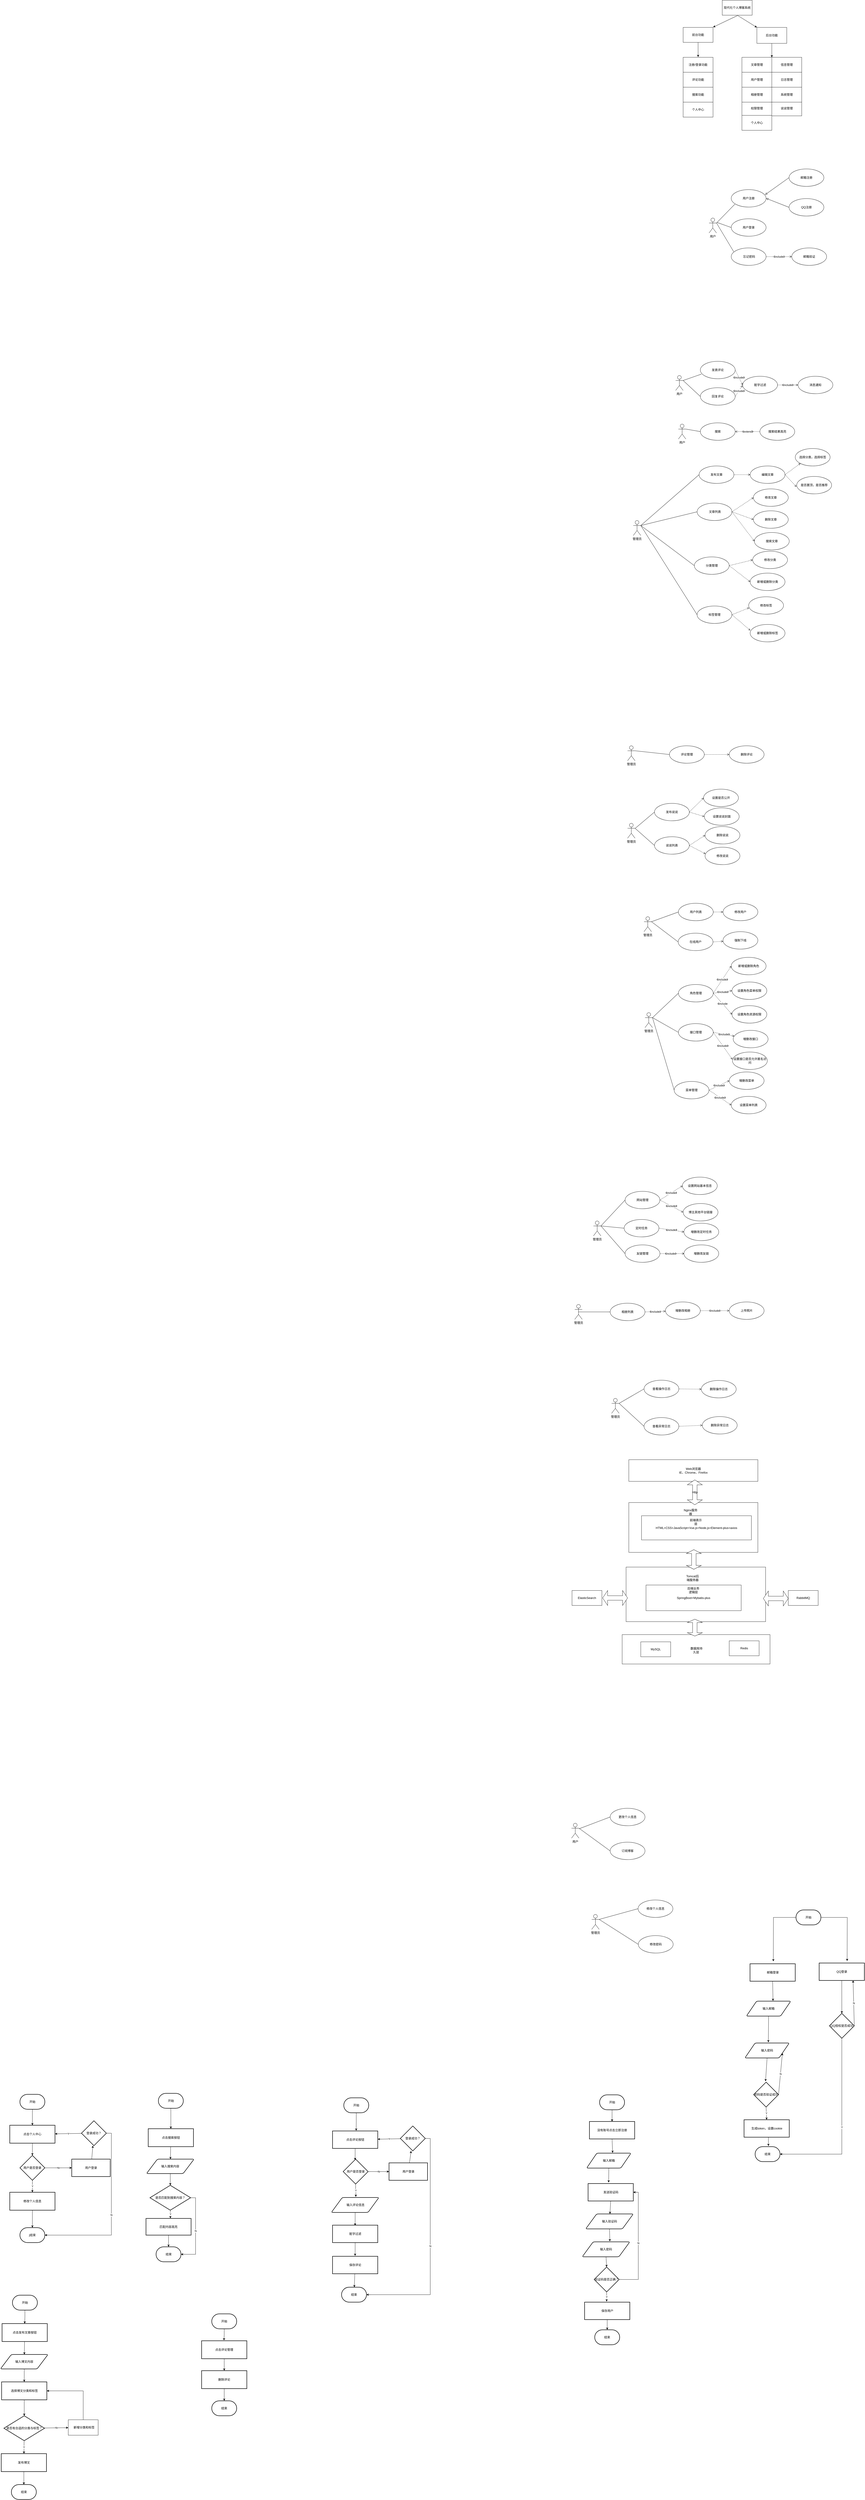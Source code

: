 <mxfile version="20.8.16" type="github">
  <diagram name="第 1 页" id="tcAbBRKtCdk9tv5Sla7W">
    <mxGraphModel dx="4785" dy="1070" grid="0" gridSize="10" guides="1" tooltips="1" connect="1" arrows="1" fold="1" page="0" pageScale="1" pageWidth="827" pageHeight="1169" math="0" shadow="0">
      <root>
        <mxCell id="0" />
        <mxCell id="1" parent="0" />
        <mxCell id="XHuG99Wfo-pQkB8bLvte-31" style="rounded=0;orthogonalLoop=1;jettySize=auto;html=1;startArrow=none;startFill=0;" edge="1" parent="1">
          <mxGeometry relative="1" as="geometry">
            <mxPoint x="73.35" y="324.0" as="targetPoint" />
            <mxPoint x="170" y="278" as="sourcePoint" />
          </mxGeometry>
        </mxCell>
        <mxCell id="XHuG99Wfo-pQkB8bLvte-33" style="rounded=0;orthogonalLoop=1;jettySize=auto;html=1;exitX=0.5;exitY=0;exitDx=0;exitDy=0;entryX=1;entryY=1;entryDx=0;entryDy=0;" edge="1" parent="1" source="XHuG99Wfo-pQkB8bLvte-1" target="XHuG99Wfo-pQkB8bLvte-17">
          <mxGeometry relative="1" as="geometry" />
        </mxCell>
        <mxCell id="XHuG99Wfo-pQkB8bLvte-1" value="现代化个人博客系统" style="rounded=0;whiteSpace=wrap;html=1;direction=west;" vertex="1" parent="1">
          <mxGeometry x="110" y="216" width="120" height="60" as="geometry" />
        </mxCell>
        <mxCell id="XHuG99Wfo-pQkB8bLvte-4" value="评论功能" style="rounded=0;whiteSpace=wrap;html=1;" vertex="1" parent="1">
          <mxGeometry x="-47" y="505" width="120" height="60" as="geometry" />
        </mxCell>
        <mxCell id="XHuG99Wfo-pQkB8bLvte-5" value="文章管理" style="rounded=0;whiteSpace=wrap;html=1;flipH=1;flipV=0;" vertex="1" parent="1">
          <mxGeometry x="189" y="445" width="120" height="60" as="geometry" />
        </mxCell>
        <mxCell id="XHuG99Wfo-pQkB8bLvte-6" value="信息管理" style="rounded=0;whiteSpace=wrap;html=1;flipH=1;flipV=0;" vertex="1" parent="1">
          <mxGeometry x="309" y="445" width="120" height="60" as="geometry" />
        </mxCell>
        <mxCell id="XHuG99Wfo-pQkB8bLvte-7" value="说说管理" style="rounded=0;whiteSpace=wrap;html=1;flipH=1;flipV=0;" vertex="1" parent="1">
          <mxGeometry x="309" y="620" width="120" height="60" as="geometry" />
        </mxCell>
        <mxCell id="XHuG99Wfo-pQkB8bLvte-9" value="用户管理" style="rounded=0;whiteSpace=wrap;html=1;flipH=1;flipV=0;" vertex="1" parent="1">
          <mxGeometry x="189" y="505" width="120" height="60" as="geometry" />
        </mxCell>
        <mxCell id="XHuG99Wfo-pQkB8bLvte-10" value="日志管理" style="rounded=0;whiteSpace=wrap;html=1;flipH=1;flipV=0;" vertex="1" parent="1">
          <mxGeometry x="309" y="505" width="120" height="60" as="geometry" />
        </mxCell>
        <mxCell id="XHuG99Wfo-pQkB8bLvte-11" value="权限管理" style="rounded=0;whiteSpace=wrap;html=1;flipH=1;flipV=0;" vertex="1" parent="1">
          <mxGeometry x="189" y="620" width="120" height="60" as="geometry" />
        </mxCell>
        <mxCell id="XHuG99Wfo-pQkB8bLvte-13" value="相册管理" style="rounded=0;whiteSpace=wrap;html=1;flipH=1;flipV=0;" vertex="1" parent="1">
          <mxGeometry x="189" y="565" width="120" height="60" as="geometry" />
        </mxCell>
        <mxCell id="XHuG99Wfo-pQkB8bLvte-14" value="系统管理" style="rounded=0;whiteSpace=wrap;html=1;flipH=1;flipV=0;" vertex="1" parent="1">
          <mxGeometry x="309" y="565" width="120" height="60" as="geometry" />
        </mxCell>
        <mxCell id="XHuG99Wfo-pQkB8bLvte-15" value="搜索功能" style="rounded=0;whiteSpace=wrap;html=1;" vertex="1" parent="1">
          <mxGeometry x="-47" y="565" width="120" height="60" as="geometry" />
        </mxCell>
        <mxCell id="XHuG99Wfo-pQkB8bLvte-34" style="edgeStyle=none;rounded=0;orthogonalLoop=1;jettySize=auto;html=1;exitX=0.5;exitY=0;exitDx=0;exitDy=0;startArrow=none;startFill=0;" edge="1" parent="1" source="XHuG99Wfo-pQkB8bLvte-16">
          <mxGeometry relative="1" as="geometry">
            <mxPoint x="13.143" y="443.857" as="targetPoint" />
          </mxGeometry>
        </mxCell>
        <mxCell id="XHuG99Wfo-pQkB8bLvte-16" value="前台功能" style="rounded=0;whiteSpace=wrap;html=1;direction=west;" vertex="1" parent="1">
          <mxGeometry x="-47" y="325" width="120" height="60" as="geometry" />
        </mxCell>
        <mxCell id="XHuG99Wfo-pQkB8bLvte-35" style="edgeStyle=none;rounded=0;orthogonalLoop=1;jettySize=auto;html=1;entryX=0;entryY=0;entryDx=0;entryDy=0;startArrow=none;startFill=0;" edge="1" parent="1" source="XHuG99Wfo-pQkB8bLvte-17" target="XHuG99Wfo-pQkB8bLvte-6">
          <mxGeometry relative="1" as="geometry" />
        </mxCell>
        <mxCell id="XHuG99Wfo-pQkB8bLvte-17" value="后台功能" style="rounded=0;whiteSpace=wrap;html=1;direction=west;" vertex="1" parent="1">
          <mxGeometry x="249" y="325" width="120" height="64" as="geometry" />
        </mxCell>
        <mxCell id="XHuG99Wfo-pQkB8bLvte-26" value="注册/登录功能" style="rounded=0;whiteSpace=wrap;html=1;" vertex="1" parent="1">
          <mxGeometry x="-47" y="445" width="120" height="60" as="geometry" />
        </mxCell>
        <mxCell id="XHuG99Wfo-pQkB8bLvte-36" value="个人中心" style="rounded=0;whiteSpace=wrap;html=1;" vertex="1" parent="1">
          <mxGeometry x="189" y="678" width="120" height="60" as="geometry" />
        </mxCell>
        <mxCell id="XHuG99Wfo-pQkB8bLvte-45" style="edgeStyle=none;rounded=0;orthogonalLoop=1;jettySize=auto;html=1;exitX=1;exitY=0.333;exitDx=0;exitDy=0;exitPerimeter=0;entryX=0.104;entryY=0.836;entryDx=0;entryDy=0;entryPerimeter=0;startArrow=none;startFill=0;strokeColor=default;endArrow=none;endFill=0;" edge="1" parent="1" source="XHuG99Wfo-pQkB8bLvte-38" target="XHuG99Wfo-pQkB8bLvte-39">
          <mxGeometry relative="1" as="geometry" />
        </mxCell>
        <mxCell id="XHuG99Wfo-pQkB8bLvte-46" style="edgeStyle=none;rounded=0;orthogonalLoop=1;jettySize=auto;html=1;entryX=0;entryY=0.5;entryDx=0;entryDy=0;strokeColor=default;startArrow=none;startFill=0;endArrow=none;endFill=0;" edge="1" parent="1" target="XHuG99Wfo-pQkB8bLvte-40">
          <mxGeometry relative="1" as="geometry">
            <mxPoint x="90" y="1108" as="sourcePoint" />
          </mxGeometry>
        </mxCell>
        <mxCell id="XHuG99Wfo-pQkB8bLvte-47" style="edgeStyle=none;rounded=0;orthogonalLoop=1;jettySize=auto;html=1;exitX=1;exitY=0.333;exitDx=0;exitDy=0;exitPerimeter=0;entryX=0.071;entryY=0.214;entryDx=0;entryDy=0;entryPerimeter=0;strokeColor=default;startArrow=none;startFill=0;endArrow=none;endFill=0;" edge="1" parent="1" source="XHuG99Wfo-pQkB8bLvte-38" target="XHuG99Wfo-pQkB8bLvte-42">
          <mxGeometry relative="1" as="geometry" />
        </mxCell>
        <mxCell id="XHuG99Wfo-pQkB8bLvte-38" value="用户" style="shape=umlActor;verticalLabelPosition=bottom;verticalAlign=top;html=1;" vertex="1" parent="1">
          <mxGeometry x="57" y="1090" width="30" height="60" as="geometry" />
        </mxCell>
        <mxCell id="XHuG99Wfo-pQkB8bLvte-39" value="用户注册" style="ellipse;whiteSpace=wrap;html=1;" vertex="1" parent="1">
          <mxGeometry x="146" y="976" width="140" height="70" as="geometry" />
        </mxCell>
        <mxCell id="XHuG99Wfo-pQkB8bLvte-40" value="用户登录&lt;br&gt;" style="ellipse;whiteSpace=wrap;html=1;" vertex="1" parent="1">
          <mxGeometry x="146" y="1093" width="140" height="70" as="geometry" />
        </mxCell>
        <mxCell id="XHuG99Wfo-pQkB8bLvte-55" value="《include》" style="edgeStyle=none;rounded=0;orthogonalLoop=1;jettySize=auto;html=1;exitX=1;exitY=0.5;exitDx=0;exitDy=0;entryX=0;entryY=0.5;entryDx=0;entryDy=0;strokeColor=default;startArrow=none;startFill=0;endArrow=open;endFill=0;dashed=1;" edge="1" parent="1" source="XHuG99Wfo-pQkB8bLvte-42" target="XHuG99Wfo-pQkB8bLvte-50">
          <mxGeometry relative="1" as="geometry" />
        </mxCell>
        <mxCell id="XHuG99Wfo-pQkB8bLvte-42" value="&amp;nbsp;忘记密码" style="ellipse;whiteSpace=wrap;html=1;" vertex="1" parent="1">
          <mxGeometry x="146" y="1210" width="140" height="70" as="geometry" />
        </mxCell>
        <mxCell id="XHuG99Wfo-pQkB8bLvte-53" style="edgeStyle=none;rounded=0;orthogonalLoop=1;jettySize=auto;html=1;exitX=0;exitY=0.5;exitDx=0;exitDy=0;entryX=0.971;entryY=0.293;entryDx=0;entryDy=0;entryPerimeter=0;strokeColor=default;startArrow=none;startFill=0;endArrow=block;endFill=0;" edge="1" parent="1" source="XHuG99Wfo-pQkB8bLvte-48" target="XHuG99Wfo-pQkB8bLvte-39">
          <mxGeometry relative="1" as="geometry" />
        </mxCell>
        <mxCell id="XHuG99Wfo-pQkB8bLvte-48" value="邮箱注册" style="ellipse;whiteSpace=wrap;html=1;" vertex="1" parent="1">
          <mxGeometry x="378" y="893" width="140" height="70" as="geometry" />
        </mxCell>
        <mxCell id="XHuG99Wfo-pQkB8bLvte-54" style="edgeStyle=none;rounded=0;orthogonalLoop=1;jettySize=auto;html=1;exitX=0;exitY=0.5;exitDx=0;exitDy=0;entryX=1;entryY=0.5;entryDx=0;entryDy=0;strokeColor=default;startArrow=none;startFill=0;endArrow=block;endFill=0;" edge="1" parent="1" source="XHuG99Wfo-pQkB8bLvte-49" target="XHuG99Wfo-pQkB8bLvte-39">
          <mxGeometry relative="1" as="geometry" />
        </mxCell>
        <mxCell id="XHuG99Wfo-pQkB8bLvte-49" value="QQ注册" style="ellipse;whiteSpace=wrap;html=1;" vertex="1" parent="1">
          <mxGeometry x="378" y="1012" width="140" height="70" as="geometry" />
        </mxCell>
        <mxCell id="XHuG99Wfo-pQkB8bLvte-50" value="邮箱验证" style="ellipse;whiteSpace=wrap;html=1;" vertex="1" parent="1">
          <mxGeometry x="389" y="1210" width="140" height="70" as="geometry" />
        </mxCell>
        <mxCell id="XHuG99Wfo-pQkB8bLvte-56" value="个人中心" style="rounded=0;whiteSpace=wrap;html=1;" vertex="1" parent="1">
          <mxGeometry x="-47" y="625" width="120" height="60" as="geometry" />
        </mxCell>
        <mxCell id="XHuG99Wfo-pQkB8bLvte-62" style="edgeStyle=none;rounded=0;orthogonalLoop=1;jettySize=auto;html=1;exitX=1;exitY=0.333;exitDx=0;exitDy=0;exitPerimeter=0;entryX=0.029;entryY=0.736;entryDx=0;entryDy=0;entryPerimeter=0;strokeColor=default;startArrow=none;startFill=0;endArrow=none;endFill=0;" edge="1" parent="1" source="XHuG99Wfo-pQkB8bLvte-57" target="XHuG99Wfo-pQkB8bLvte-58">
          <mxGeometry relative="1" as="geometry" />
        </mxCell>
        <mxCell id="XHuG99Wfo-pQkB8bLvte-63" style="edgeStyle=none;rounded=0;orthogonalLoop=1;jettySize=auto;html=1;exitX=1;exitY=0.333;exitDx=0;exitDy=0;exitPerimeter=0;entryX=0;entryY=0.5;entryDx=0;entryDy=0;strokeColor=default;startArrow=none;startFill=0;endArrow=none;endFill=0;" edge="1" parent="1" source="XHuG99Wfo-pQkB8bLvte-57" target="XHuG99Wfo-pQkB8bLvte-59">
          <mxGeometry relative="1" as="geometry" />
        </mxCell>
        <mxCell id="XHuG99Wfo-pQkB8bLvte-57" value="用户" style="shape=umlActor;verticalLabelPosition=bottom;verticalAlign=top;html=1;" vertex="1" parent="1">
          <mxGeometry x="-77" y="1722" width="30" height="60" as="geometry" />
        </mxCell>
        <mxCell id="XHuG99Wfo-pQkB8bLvte-64" value="《include》" style="edgeStyle=none;rounded=0;orthogonalLoop=1;jettySize=auto;html=1;exitX=1;exitY=0.5;exitDx=0;exitDy=0;entryX=0;entryY=0.5;entryDx=0;entryDy=0;dashed=1;strokeColor=default;startArrow=none;startFill=0;endArrow=open;endFill=0;" edge="1" parent="1" source="XHuG99Wfo-pQkB8bLvte-58" target="XHuG99Wfo-pQkB8bLvte-60">
          <mxGeometry relative="1" as="geometry" />
        </mxCell>
        <mxCell id="XHuG99Wfo-pQkB8bLvte-58" value="发表评论" style="ellipse;whiteSpace=wrap;html=1;" vertex="1" parent="1">
          <mxGeometry x="22" y="1665" width="140" height="70" as="geometry" />
        </mxCell>
        <mxCell id="XHuG99Wfo-pQkB8bLvte-65" value="《include》" style="edgeStyle=none;rounded=0;orthogonalLoop=1;jettySize=auto;html=1;exitX=1;exitY=0.5;exitDx=0;exitDy=0;dashed=1;strokeColor=default;startArrow=none;startFill=0;endArrow=open;endFill=0;" edge="1" parent="1" source="XHuG99Wfo-pQkB8bLvte-59">
          <mxGeometry relative="1" as="geometry">
            <mxPoint x="191" y="1762.0" as="targetPoint" />
          </mxGeometry>
        </mxCell>
        <mxCell id="XHuG99Wfo-pQkB8bLvte-59" value="回复评论" style="ellipse;whiteSpace=wrap;html=1;" vertex="1" parent="1">
          <mxGeometry x="22" y="1771" width="140" height="70" as="geometry" />
        </mxCell>
        <mxCell id="XHuG99Wfo-pQkB8bLvte-66" value="《include》" style="edgeStyle=none;rounded=0;orthogonalLoop=1;jettySize=auto;html=1;exitX=1;exitY=0.5;exitDx=0;exitDy=0;entryX=0;entryY=0.5;entryDx=0;entryDy=0;dashed=1;strokeColor=default;startArrow=none;startFill=0;endArrow=open;endFill=0;" edge="1" parent="1" source="XHuG99Wfo-pQkB8bLvte-60" target="XHuG99Wfo-pQkB8bLvte-61">
          <mxGeometry relative="1" as="geometry" />
        </mxCell>
        <mxCell id="XHuG99Wfo-pQkB8bLvte-60" value="脏字过滤" style="ellipse;whiteSpace=wrap;html=1;" vertex="1" parent="1">
          <mxGeometry x="192" y="1725" width="140" height="70" as="geometry" />
        </mxCell>
        <mxCell id="XHuG99Wfo-pQkB8bLvte-61" value="消息通知" style="ellipse;whiteSpace=wrap;html=1;" vertex="1" parent="1">
          <mxGeometry x="414" y="1725" width="140" height="70" as="geometry" />
        </mxCell>
        <mxCell id="XHuG99Wfo-pQkB8bLvte-69" style="edgeStyle=none;rounded=0;orthogonalLoop=1;jettySize=auto;html=1;exitX=1;exitY=0.333;exitDx=0;exitDy=0;exitPerimeter=0;entryX=0;entryY=0.5;entryDx=0;entryDy=0;strokeColor=default;startArrow=none;startFill=0;endArrow=none;endFill=0;" edge="1" parent="1" source="XHuG99Wfo-pQkB8bLvte-67" target="XHuG99Wfo-pQkB8bLvte-68">
          <mxGeometry relative="1" as="geometry" />
        </mxCell>
        <mxCell id="XHuG99Wfo-pQkB8bLvte-67" value="用户" style="shape=umlActor;verticalLabelPosition=bottom;verticalAlign=top;html=1;" vertex="1" parent="1">
          <mxGeometry x="-66" y="1917" width="30" height="60" as="geometry" />
        </mxCell>
        <mxCell id="XHuG99Wfo-pQkB8bLvte-68" value="搜索" style="ellipse;whiteSpace=wrap;html=1;" vertex="1" parent="1">
          <mxGeometry x="22" y="1912" width="140" height="70" as="geometry" />
        </mxCell>
        <mxCell id="XHuG99Wfo-pQkB8bLvte-71" value="《extend》" style="edgeStyle=none;rounded=0;orthogonalLoop=1;jettySize=auto;html=1;exitX=0;exitY=0.5;exitDx=0;exitDy=0;entryX=1;entryY=0.5;entryDx=0;entryDy=0;strokeColor=default;startArrow=none;startFill=0;endArrow=open;endFill=0;dashed=1;" edge="1" parent="1" source="XHuG99Wfo-pQkB8bLvte-70" target="XHuG99Wfo-pQkB8bLvte-68">
          <mxGeometry relative="1" as="geometry" />
        </mxCell>
        <mxCell id="XHuG99Wfo-pQkB8bLvte-70" value="搜索结果高亮" style="ellipse;whiteSpace=wrap;html=1;" vertex="1" parent="1">
          <mxGeometry x="261" y="1912" width="140" height="70" as="geometry" />
        </mxCell>
        <mxCell id="XHuG99Wfo-pQkB8bLvte-98" style="edgeStyle=none;rounded=0;orthogonalLoop=1;jettySize=auto;html=1;exitX=1;exitY=0.333;exitDx=0;exitDy=0;exitPerimeter=0;entryX=0;entryY=0.5;entryDx=0;entryDy=0;strokeColor=default;startArrow=none;startFill=0;endArrow=none;endFill=0;" edge="1" parent="1" source="XHuG99Wfo-pQkB8bLvte-72" target="XHuG99Wfo-pQkB8bLvte-73">
          <mxGeometry relative="1" as="geometry" />
        </mxCell>
        <mxCell id="XHuG99Wfo-pQkB8bLvte-99" style="edgeStyle=none;rounded=0;orthogonalLoop=1;jettySize=auto;html=1;exitX=1;exitY=0.333;exitDx=0;exitDy=0;exitPerimeter=0;entryX=0;entryY=0.5;entryDx=0;entryDy=0;strokeColor=default;startArrow=none;startFill=0;endArrow=none;endFill=0;" edge="1" parent="1" source="XHuG99Wfo-pQkB8bLvte-72" target="XHuG99Wfo-pQkB8bLvte-74">
          <mxGeometry relative="1" as="geometry" />
        </mxCell>
        <mxCell id="XHuG99Wfo-pQkB8bLvte-100" style="edgeStyle=none;rounded=0;orthogonalLoop=1;jettySize=auto;html=1;exitX=1;exitY=0.333;exitDx=0;exitDy=0;exitPerimeter=0;entryX=0;entryY=0.5;entryDx=0;entryDy=0;strokeColor=default;startArrow=none;startFill=0;endArrow=none;endFill=0;" edge="1" parent="1" source="XHuG99Wfo-pQkB8bLvte-72" target="XHuG99Wfo-pQkB8bLvte-75">
          <mxGeometry relative="1" as="geometry" />
        </mxCell>
        <mxCell id="XHuG99Wfo-pQkB8bLvte-101" style="edgeStyle=none;rounded=0;orthogonalLoop=1;jettySize=auto;html=1;exitX=1;exitY=0.333;exitDx=0;exitDy=0;exitPerimeter=0;entryX=0;entryY=0.5;entryDx=0;entryDy=0;strokeColor=default;startArrow=none;startFill=0;endArrow=none;endFill=0;" edge="1" parent="1" source="XHuG99Wfo-pQkB8bLvte-72" target="XHuG99Wfo-pQkB8bLvte-76">
          <mxGeometry relative="1" as="geometry" />
        </mxCell>
        <mxCell id="XHuG99Wfo-pQkB8bLvte-72" value="管理员" style="shape=umlActor;verticalLabelPosition=bottom;verticalAlign=top;html=1;" vertex="1" parent="1">
          <mxGeometry x="-247" y="2304" width="30" height="60" as="geometry" />
        </mxCell>
        <mxCell id="XHuG99Wfo-pQkB8bLvte-80" style="edgeStyle=none;rounded=0;orthogonalLoop=1;jettySize=auto;html=1;exitX=1;exitY=0.5;exitDx=0;exitDy=0;dashed=1;strokeColor=default;startArrow=none;startFill=0;endArrow=open;endFill=0;" edge="1" parent="1" source="XHuG99Wfo-pQkB8bLvte-73" target="XHuG99Wfo-pQkB8bLvte-77">
          <mxGeometry relative="1" as="geometry" />
        </mxCell>
        <mxCell id="XHuG99Wfo-pQkB8bLvte-73" value="发布文章" style="ellipse;whiteSpace=wrap;html=1;" vertex="1" parent="1">
          <mxGeometry x="17" y="2085" width="140" height="70" as="geometry" />
        </mxCell>
        <mxCell id="XHuG99Wfo-pQkB8bLvte-86" style="edgeStyle=none;rounded=0;orthogonalLoop=1;jettySize=auto;html=1;exitX=1;exitY=0.5;exitDx=0;exitDy=0;entryX=0;entryY=0.5;entryDx=0;entryDy=0;dashed=1;strokeColor=default;startArrow=none;startFill=0;endArrow=open;endFill=0;" edge="1" parent="1" source="XHuG99Wfo-pQkB8bLvte-74" target="XHuG99Wfo-pQkB8bLvte-83">
          <mxGeometry relative="1" as="geometry" />
        </mxCell>
        <mxCell id="XHuG99Wfo-pQkB8bLvte-87" style="edgeStyle=none;rounded=0;orthogonalLoop=1;jettySize=auto;html=1;exitX=1;exitY=0.5;exitDx=0;exitDy=0;entryX=0;entryY=0.5;entryDx=0;entryDy=0;dashed=1;strokeColor=default;startArrow=none;startFill=0;endArrow=open;endFill=0;" edge="1" parent="1" source="XHuG99Wfo-pQkB8bLvte-74" target="XHuG99Wfo-pQkB8bLvte-84">
          <mxGeometry relative="1" as="geometry" />
        </mxCell>
        <mxCell id="XHuG99Wfo-pQkB8bLvte-88" style="edgeStyle=none;rounded=0;orthogonalLoop=1;jettySize=auto;html=1;exitX=1;exitY=0.5;exitDx=0;exitDy=0;entryX=0;entryY=0.5;entryDx=0;entryDy=0;dashed=1;strokeColor=default;startArrow=none;startFill=0;endArrow=open;endFill=0;" edge="1" parent="1" source="XHuG99Wfo-pQkB8bLvte-74" target="XHuG99Wfo-pQkB8bLvte-85">
          <mxGeometry relative="1" as="geometry" />
        </mxCell>
        <mxCell id="XHuG99Wfo-pQkB8bLvte-74" value="&amp;nbsp;文章列表" style="ellipse;whiteSpace=wrap;html=1;" vertex="1" parent="1">
          <mxGeometry x="9" y="2234" width="140" height="70" as="geometry" />
        </mxCell>
        <mxCell id="XHuG99Wfo-pQkB8bLvte-93" style="edgeStyle=none;rounded=0;orthogonalLoop=1;jettySize=auto;html=1;exitX=1;exitY=0.5;exitDx=0;exitDy=0;entryX=0;entryY=0.5;entryDx=0;entryDy=0;dashed=1;strokeColor=default;startArrow=none;startFill=0;endArrow=open;endFill=0;" edge="1" parent="1" source="XHuG99Wfo-pQkB8bLvte-75" target="XHuG99Wfo-pQkB8bLvte-89">
          <mxGeometry relative="1" as="geometry" />
        </mxCell>
        <mxCell id="XHuG99Wfo-pQkB8bLvte-94" style="edgeStyle=none;rounded=0;orthogonalLoop=1;jettySize=auto;html=1;exitX=1;exitY=0.5;exitDx=0;exitDy=0;entryX=0;entryY=0.5;entryDx=0;entryDy=0;dashed=1;strokeColor=default;startArrow=none;startFill=0;endArrow=open;endFill=0;" edge="1" parent="1" source="XHuG99Wfo-pQkB8bLvte-75" target="XHuG99Wfo-pQkB8bLvte-90">
          <mxGeometry relative="1" as="geometry" />
        </mxCell>
        <mxCell id="XHuG99Wfo-pQkB8bLvte-75" value="分类管理" style="ellipse;whiteSpace=wrap;html=1;" vertex="1" parent="1">
          <mxGeometry x="-2" y="2450" width="140" height="70" as="geometry" />
        </mxCell>
        <mxCell id="XHuG99Wfo-pQkB8bLvte-95" style="edgeStyle=none;rounded=0;orthogonalLoop=1;jettySize=auto;html=1;exitX=1;exitY=0.5;exitDx=0;exitDy=0;entryX=0.013;entryY=0.632;entryDx=0;entryDy=0;entryPerimeter=0;dashed=1;strokeColor=default;startArrow=none;startFill=0;endArrow=open;endFill=0;" edge="1" parent="1" source="XHuG99Wfo-pQkB8bLvte-76" target="XHuG99Wfo-pQkB8bLvte-91">
          <mxGeometry relative="1" as="geometry" />
        </mxCell>
        <mxCell id="XHuG99Wfo-pQkB8bLvte-96" style="edgeStyle=none;rounded=0;orthogonalLoop=1;jettySize=auto;html=1;exitX=1;exitY=0.5;exitDx=0;exitDy=0;entryX=0.003;entryY=0.34;entryDx=0;entryDy=0;entryPerimeter=0;dashed=1;strokeColor=default;startArrow=none;startFill=0;endArrow=open;endFill=0;" edge="1" parent="1" source="XHuG99Wfo-pQkB8bLvte-76" target="XHuG99Wfo-pQkB8bLvte-92">
          <mxGeometry relative="1" as="geometry" />
        </mxCell>
        <mxCell id="XHuG99Wfo-pQkB8bLvte-76" value="标签管理" style="ellipse;whiteSpace=wrap;html=1;" vertex="1" parent="1">
          <mxGeometry x="9" y="2647" width="140" height="70" as="geometry" />
        </mxCell>
        <mxCell id="XHuG99Wfo-pQkB8bLvte-81" style="edgeStyle=none;rounded=0;orthogonalLoop=1;jettySize=auto;html=1;exitX=1;exitY=0.5;exitDx=0;exitDy=0;entryX=0.011;entryY=0.376;entryDx=0;entryDy=0;entryPerimeter=0;dashed=1;strokeColor=default;startArrow=none;startFill=0;endArrow=open;endFill=0;" edge="1" parent="1" source="XHuG99Wfo-pQkB8bLvte-77">
          <mxGeometry relative="1" as="geometry">
            <mxPoint x="407.54" y="2168.32" as="targetPoint" />
          </mxGeometry>
        </mxCell>
        <mxCell id="XHuG99Wfo-pQkB8bLvte-82" style="edgeStyle=none;rounded=0;orthogonalLoop=1;jettySize=auto;html=1;exitX=1;exitY=0.5;exitDx=0;exitDy=0;entryX=0;entryY=1;entryDx=0;entryDy=0;dashed=1;strokeColor=default;startArrow=none;startFill=0;endArrow=open;endFill=0;" edge="1" parent="1" source="XHuG99Wfo-pQkB8bLvte-77" target="XHuG99Wfo-pQkB8bLvte-78">
          <mxGeometry relative="1" as="geometry" />
        </mxCell>
        <mxCell id="XHuG99Wfo-pQkB8bLvte-77" value="编辑文章" style="ellipse;whiteSpace=wrap;html=1;" vertex="1" parent="1">
          <mxGeometry x="222" y="2085" width="140" height="70" as="geometry" />
        </mxCell>
        <mxCell id="XHuG99Wfo-pQkB8bLvte-78" value="选择分类，选择标签" style="ellipse;whiteSpace=wrap;html=1;" vertex="1" parent="1">
          <mxGeometry x="403" y="2015" width="140" height="70" as="geometry" />
        </mxCell>
        <mxCell id="XHuG99Wfo-pQkB8bLvte-79" value="是否置顶，是否推荐" style="ellipse;whiteSpace=wrap;html=1;" vertex="1" parent="1">
          <mxGeometry x="409" y="2127" width="140" height="70" as="geometry" />
        </mxCell>
        <mxCell id="XHuG99Wfo-pQkB8bLvte-83" value="修改文章" style="ellipse;whiteSpace=wrap;html=1;" vertex="1" parent="1">
          <mxGeometry x="235" y="2177" width="140" height="70" as="geometry" />
        </mxCell>
        <mxCell id="XHuG99Wfo-pQkB8bLvte-84" value="删除文章" style="ellipse;whiteSpace=wrap;html=1;" vertex="1" parent="1">
          <mxGeometry x="235" y="2265" width="140" height="70" as="geometry" />
        </mxCell>
        <mxCell id="XHuG99Wfo-pQkB8bLvte-85" value="搜索文章" style="ellipse;whiteSpace=wrap;html=1;" vertex="1" parent="1">
          <mxGeometry x="239" y="2352" width="140" height="70" as="geometry" />
        </mxCell>
        <mxCell id="XHuG99Wfo-pQkB8bLvte-89" value="修改分类" style="ellipse;whiteSpace=wrap;html=1;" vertex="1" parent="1">
          <mxGeometry x="232" y="2427" width="140" height="70" as="geometry" />
        </mxCell>
        <mxCell id="XHuG99Wfo-pQkB8bLvte-90" value="新增或删除分类" style="ellipse;whiteSpace=wrap;html=1;" vertex="1" parent="1">
          <mxGeometry x="222" y="2515" width="140" height="70" as="geometry" />
        </mxCell>
        <mxCell id="XHuG99Wfo-pQkB8bLvte-91" value="修改标签" style="ellipse;whiteSpace=wrap;html=1;" vertex="1" parent="1">
          <mxGeometry x="216" y="2610" width="140" height="70" as="geometry" />
        </mxCell>
        <mxCell id="XHuG99Wfo-pQkB8bLvte-92" value="新增或删除标签" style="ellipse;whiteSpace=wrap;html=1;" vertex="1" parent="1">
          <mxGeometry x="222" y="2721" width="140" height="70" as="geometry" />
        </mxCell>
        <mxCell id="XHuG99Wfo-pQkB8bLvte-109" style="edgeStyle=none;rounded=0;orthogonalLoop=1;jettySize=auto;html=1;exitX=1;exitY=0.333;exitDx=0;exitDy=0;exitPerimeter=0;entryX=0;entryY=0.5;entryDx=0;entryDy=0;strokeColor=default;startArrow=none;startFill=0;endArrow=none;endFill=0;" edge="1" parent="1" source="XHuG99Wfo-pQkB8bLvte-102" target="XHuG99Wfo-pQkB8bLvte-103">
          <mxGeometry relative="1" as="geometry" />
        </mxCell>
        <mxCell id="XHuG99Wfo-pQkB8bLvte-102" value="管理员" style="shape=umlActor;verticalLabelPosition=bottom;verticalAlign=top;html=1;" vertex="1" parent="1">
          <mxGeometry x="-270" y="3208" width="30" height="60" as="geometry" />
        </mxCell>
        <mxCell id="XHuG99Wfo-pQkB8bLvte-110" style="edgeStyle=none;rounded=0;orthogonalLoop=1;jettySize=auto;html=1;exitX=1;exitY=0.5;exitDx=0;exitDy=0;entryX=0;entryY=0.5;entryDx=0;entryDy=0;strokeColor=default;startArrow=none;startFill=0;endArrow=open;endFill=0;dashed=1;" edge="1" parent="1" source="XHuG99Wfo-pQkB8bLvte-103" target="XHuG99Wfo-pQkB8bLvte-104">
          <mxGeometry relative="1" as="geometry" />
        </mxCell>
        <mxCell id="XHuG99Wfo-pQkB8bLvte-103" value="评论管理" style="ellipse;whiteSpace=wrap;html=1;" vertex="1" parent="1">
          <mxGeometry x="-102" y="3208" width="140" height="70" as="geometry" />
        </mxCell>
        <mxCell id="XHuG99Wfo-pQkB8bLvte-104" value="删除评论" style="ellipse;whiteSpace=wrap;html=1;" vertex="1" parent="1">
          <mxGeometry x="138" y="3208" width="140" height="70" as="geometry" />
        </mxCell>
        <mxCell id="XHuG99Wfo-pQkB8bLvte-115" style="edgeStyle=none;rounded=0;orthogonalLoop=1;jettySize=auto;html=1;entryX=0;entryY=0.5;entryDx=0;entryDy=0;endArrow=none;endFill=0;" edge="1" parent="1" target="XHuG99Wfo-pQkB8bLvte-113">
          <mxGeometry relative="1" as="geometry">
            <mxPoint x="-239" y="3539" as="sourcePoint" />
          </mxGeometry>
        </mxCell>
        <mxCell id="XHuG99Wfo-pQkB8bLvte-116" style="edgeStyle=none;rounded=0;orthogonalLoop=1;jettySize=auto;html=1;exitX=1;exitY=0.333;exitDx=0;exitDy=0;exitPerimeter=0;entryX=0;entryY=0.5;entryDx=0;entryDy=0;endArrow=none;endFill=0;" edge="1" parent="1" source="XHuG99Wfo-pQkB8bLvte-111" target="XHuG99Wfo-pQkB8bLvte-112">
          <mxGeometry relative="1" as="geometry" />
        </mxCell>
        <mxCell id="XHuG99Wfo-pQkB8bLvte-111" value="管理员" style="shape=umlActor;verticalLabelPosition=bottom;verticalAlign=top;html=1;outlineConnect=0;" vertex="1" parent="1">
          <mxGeometry x="-270" y="3519" width="30" height="60" as="geometry" />
        </mxCell>
        <mxCell id="XHuG99Wfo-pQkB8bLvte-119" style="edgeStyle=none;rounded=0;orthogonalLoop=1;jettySize=auto;html=1;exitX=1;exitY=0.5;exitDx=0;exitDy=0;entryX=0;entryY=0.5;entryDx=0;entryDy=0;endArrow=open;endFill=0;dashed=1;" edge="1" parent="1" source="XHuG99Wfo-pQkB8bLvte-112" target="XHuG99Wfo-pQkB8bLvte-118">
          <mxGeometry relative="1" as="geometry" />
        </mxCell>
        <mxCell id="XHuG99Wfo-pQkB8bLvte-120" style="edgeStyle=none;rounded=0;orthogonalLoop=1;jettySize=auto;html=1;exitX=1;exitY=0.5;exitDx=0;exitDy=0;entryX=0.011;entryY=0.379;entryDx=0;entryDy=0;entryPerimeter=0;endArrow=open;endFill=0;dashed=1;" edge="1" parent="1" source="XHuG99Wfo-pQkB8bLvte-112" target="XHuG99Wfo-pQkB8bLvte-117">
          <mxGeometry relative="1" as="geometry" />
        </mxCell>
        <mxCell id="XHuG99Wfo-pQkB8bLvte-112" value="说说列表" style="ellipse;whiteSpace=wrap;html=1;" vertex="1" parent="1">
          <mxGeometry x="-162" y="3573" width="140" height="70" as="geometry" />
        </mxCell>
        <mxCell id="XHuG99Wfo-pQkB8bLvte-123" style="edgeStyle=none;rounded=0;orthogonalLoop=1;jettySize=auto;html=1;exitX=1;exitY=0.5;exitDx=0;exitDy=0;entryX=0;entryY=0.5;entryDx=0;entryDy=0;endArrow=open;endFill=0;exitPerimeter=0;dashed=1;" edge="1" parent="1" source="XHuG99Wfo-pQkB8bLvte-113" target="XHuG99Wfo-pQkB8bLvte-121">
          <mxGeometry relative="1" as="geometry" />
        </mxCell>
        <mxCell id="XHuG99Wfo-pQkB8bLvte-124" style="edgeStyle=none;rounded=0;orthogonalLoop=1;jettySize=auto;html=1;exitX=1;exitY=0.5;exitDx=0;exitDy=0;entryX=0;entryY=0.5;entryDx=0;entryDy=0;endArrow=open;endFill=0;dashed=1;" edge="1" parent="1" source="XHuG99Wfo-pQkB8bLvte-113" target="XHuG99Wfo-pQkB8bLvte-122">
          <mxGeometry relative="1" as="geometry" />
        </mxCell>
        <mxCell id="XHuG99Wfo-pQkB8bLvte-113" value="发布说说" style="ellipse;whiteSpace=wrap;html=1;" vertex="1" parent="1">
          <mxGeometry x="-162" y="3439" width="140" height="70" as="geometry" />
        </mxCell>
        <mxCell id="XHuG99Wfo-pQkB8bLvte-117" value="修改说说" style="ellipse;whiteSpace=wrap;html=1;" vertex="1" parent="1">
          <mxGeometry x="41" y="3615" width="140" height="70" as="geometry" />
        </mxCell>
        <mxCell id="XHuG99Wfo-pQkB8bLvte-118" value="删除说说" style="ellipse;whiteSpace=wrap;html=1;" vertex="1" parent="1">
          <mxGeometry x="41" y="3532" width="140" height="70" as="geometry" />
        </mxCell>
        <mxCell id="XHuG99Wfo-pQkB8bLvte-121" value="设置是否公开" style="ellipse;whiteSpace=wrap;html=1;" vertex="1" parent="1">
          <mxGeometry x="35" y="3382" width="140" height="70" as="geometry" />
        </mxCell>
        <mxCell id="XHuG99Wfo-pQkB8bLvte-122" value="设置说说封面" style="ellipse;whiteSpace=wrap;html=1;" vertex="1" parent="1">
          <mxGeometry x="38" y="3457" width="140" height="70" as="geometry" />
        </mxCell>
        <mxCell id="XHuG99Wfo-pQkB8bLvte-132" style="edgeStyle=none;rounded=0;orthogonalLoop=1;jettySize=auto;html=1;exitX=1;exitY=0.333;exitDx=0;exitDy=0;exitPerimeter=0;entryX=0;entryY=0.5;entryDx=0;entryDy=0;endArrow=none;endFill=0;" edge="1" parent="1" source="XHuG99Wfo-pQkB8bLvte-125" target="XHuG99Wfo-pQkB8bLvte-126">
          <mxGeometry relative="1" as="geometry" />
        </mxCell>
        <mxCell id="XHuG99Wfo-pQkB8bLvte-135" style="edgeStyle=none;rounded=0;orthogonalLoop=1;jettySize=auto;html=1;exitX=1;exitY=0.333;exitDx=0;exitDy=0;exitPerimeter=0;entryX=0;entryY=0.5;entryDx=0;entryDy=0;endArrow=none;endFill=0;" edge="1" parent="1" source="XHuG99Wfo-pQkB8bLvte-125" target="XHuG99Wfo-pQkB8bLvte-127">
          <mxGeometry relative="1" as="geometry" />
        </mxCell>
        <mxCell id="XHuG99Wfo-pQkB8bLvte-125" value="管理员" style="shape=umlActor;verticalLabelPosition=bottom;verticalAlign=top;html=1;" vertex="1" parent="1">
          <mxGeometry x="-204" y="3894" width="30" height="60" as="geometry" />
        </mxCell>
        <mxCell id="XHuG99Wfo-pQkB8bLvte-133" style="edgeStyle=none;rounded=0;orthogonalLoop=1;jettySize=auto;html=1;exitX=1;exitY=0.5;exitDx=0;exitDy=0;dashed=1;endArrow=open;endFill=0;" edge="1" parent="1" source="XHuG99Wfo-pQkB8bLvte-126" target="XHuG99Wfo-pQkB8bLvte-129">
          <mxGeometry relative="1" as="geometry" />
        </mxCell>
        <mxCell id="XHuG99Wfo-pQkB8bLvte-126" value="用户列表" style="ellipse;whiteSpace=wrap;html=1;" vertex="1" parent="1">
          <mxGeometry x="-66" y="3840" width="140" height="70" as="geometry" />
        </mxCell>
        <mxCell id="XHuG99Wfo-pQkB8bLvte-134" style="edgeStyle=none;rounded=0;orthogonalLoop=1;jettySize=auto;html=1;exitX=1;exitY=0.5;exitDx=0;exitDy=0;dashed=1;endArrow=open;endFill=0;" edge="1" parent="1" source="XHuG99Wfo-pQkB8bLvte-127" target="XHuG99Wfo-pQkB8bLvte-130">
          <mxGeometry relative="1" as="geometry" />
        </mxCell>
        <mxCell id="XHuG99Wfo-pQkB8bLvte-127" value="在线用户" style="ellipse;whiteSpace=wrap;html=1;" vertex="1" parent="1">
          <mxGeometry x="-67" y="3960" width="140" height="70" as="geometry" />
        </mxCell>
        <mxCell id="XHuG99Wfo-pQkB8bLvte-129" value="修改用户" style="ellipse;whiteSpace=wrap;html=1;" vertex="1" parent="1">
          <mxGeometry x="113" y="3840" width="140" height="70" as="geometry" />
        </mxCell>
        <mxCell id="XHuG99Wfo-pQkB8bLvte-130" value="强制下线" style="ellipse;whiteSpace=wrap;html=1;" vertex="1" parent="1">
          <mxGeometry x="113" y="3954" width="140" height="70" as="geometry" />
        </mxCell>
        <mxCell id="XHuG99Wfo-pQkB8bLvte-141" style="edgeStyle=none;rounded=0;orthogonalLoop=1;jettySize=auto;html=1;exitX=1;exitY=0.333;exitDx=0;exitDy=0;exitPerimeter=0;entryX=0;entryY=0.5;entryDx=0;entryDy=0;endArrow=none;endFill=0;" edge="1" parent="1" source="XHuG99Wfo-pQkB8bLvte-136" target="XHuG99Wfo-pQkB8bLvte-138">
          <mxGeometry relative="1" as="geometry" />
        </mxCell>
        <mxCell id="XHuG99Wfo-pQkB8bLvte-142" style="edgeStyle=none;rounded=0;orthogonalLoop=1;jettySize=auto;html=1;exitX=1;exitY=0.333;exitDx=0;exitDy=0;exitPerimeter=0;entryX=0;entryY=0.5;entryDx=0;entryDy=0;endArrow=none;endFill=0;" edge="1" parent="1" source="XHuG99Wfo-pQkB8bLvte-136" target="XHuG99Wfo-pQkB8bLvte-137">
          <mxGeometry relative="1" as="geometry" />
        </mxCell>
        <mxCell id="XHuG99Wfo-pQkB8bLvte-143" style="edgeStyle=none;rounded=0;orthogonalLoop=1;jettySize=auto;html=1;exitX=1;exitY=0.333;exitDx=0;exitDy=0;exitPerimeter=0;entryX=0;entryY=0.5;entryDx=0;entryDy=0;endArrow=none;endFill=0;" edge="1" parent="1" source="XHuG99Wfo-pQkB8bLvte-136" target="XHuG99Wfo-pQkB8bLvte-139">
          <mxGeometry relative="1" as="geometry" />
        </mxCell>
        <mxCell id="XHuG99Wfo-pQkB8bLvte-136" value="管理员" style="shape=umlActor;verticalLabelPosition=bottom;verticalAlign=top;html=1;" vertex="1" parent="1">
          <mxGeometry x="-200" y="4279" width="30" height="60" as="geometry" />
        </mxCell>
        <mxCell id="XHuG99Wfo-pQkB8bLvte-150" value="《include》" style="edgeStyle=none;rounded=0;orthogonalLoop=1;jettySize=auto;html=1;exitX=1;exitY=0.5;exitDx=0;exitDy=0;entryX=0;entryY=0.5;entryDx=0;entryDy=0;endArrow=open;endFill=0;dashed=1;" edge="1" parent="1" source="XHuG99Wfo-pQkB8bLvte-137" target="XHuG99Wfo-pQkB8bLvte-144">
          <mxGeometry relative="1" as="geometry" />
        </mxCell>
        <mxCell id="XHuG99Wfo-pQkB8bLvte-151" value="《include》" style="edgeStyle=none;rounded=0;orthogonalLoop=1;jettySize=auto;html=1;exitX=1;exitY=0.5;exitDx=0;exitDy=0;entryX=0;entryY=0.5;entryDx=0;entryDy=0;dashed=1;endArrow=open;endFill=0;" edge="1" parent="1" source="XHuG99Wfo-pQkB8bLvte-137" target="XHuG99Wfo-pQkB8bLvte-145">
          <mxGeometry relative="1" as="geometry" />
        </mxCell>
        <mxCell id="XHuG99Wfo-pQkB8bLvte-152" value="《include" style="edgeStyle=none;rounded=0;orthogonalLoop=1;jettySize=auto;html=1;exitX=1;exitY=0.5;exitDx=0;exitDy=0;entryX=0;entryY=0.5;entryDx=0;entryDy=0;dashed=1;endArrow=open;endFill=0;" edge="1" parent="1" source="XHuG99Wfo-pQkB8bLvte-137" target="XHuG99Wfo-pQkB8bLvte-146">
          <mxGeometry relative="1" as="geometry" />
        </mxCell>
        <mxCell id="XHuG99Wfo-pQkB8bLvte-137" value="角色管理" style="ellipse;whiteSpace=wrap;html=1;" vertex="1" parent="1">
          <mxGeometry x="-66" y="4166" width="140" height="70" as="geometry" />
        </mxCell>
        <mxCell id="XHuG99Wfo-pQkB8bLvte-153" value="《include》" style="edgeStyle=none;rounded=0;orthogonalLoop=1;jettySize=auto;html=1;dashed=1;endArrow=open;endFill=0;" edge="1" parent="1" target="XHuG99Wfo-pQkB8bLvte-147">
          <mxGeometry relative="1" as="geometry">
            <mxPoint x="75" y="4358" as="sourcePoint" />
          </mxGeometry>
        </mxCell>
        <mxCell id="XHuG99Wfo-pQkB8bLvte-154" value="《include》" style="edgeStyle=none;rounded=0;orthogonalLoop=1;jettySize=auto;html=1;exitX=1;exitY=0.5;exitDx=0;exitDy=0;dashed=1;endArrow=open;endFill=0;" edge="1" parent="1" source="XHuG99Wfo-pQkB8bLvte-138">
          <mxGeometry relative="1" as="geometry">
            <mxPoint x="150.706" y="4466.706" as="targetPoint" />
          </mxGeometry>
        </mxCell>
        <mxCell id="XHuG99Wfo-pQkB8bLvte-138" value="接口管理" style="ellipse;whiteSpace=wrap;html=1;" vertex="1" parent="1">
          <mxGeometry x="-66" y="4323" width="140" height="70" as="geometry" />
        </mxCell>
        <mxCell id="XHuG99Wfo-pQkB8bLvte-155" value="《include》" style="edgeStyle=none;rounded=0;orthogonalLoop=1;jettySize=auto;html=1;exitX=1;exitY=0.5;exitDx=0;exitDy=0;entryX=0;entryY=0.5;entryDx=0;entryDy=0;dashed=1;endArrow=open;endFill=0;" edge="1" parent="1" source="XHuG99Wfo-pQkB8bLvte-139" target="XHuG99Wfo-pQkB8bLvte-149">
          <mxGeometry relative="1" as="geometry" />
        </mxCell>
        <mxCell id="XHuG99Wfo-pQkB8bLvte-157" value="《include》" style="edgeStyle=none;rounded=0;orthogonalLoop=1;jettySize=auto;html=1;exitX=1;exitY=0.5;exitDx=0;exitDy=0;entryX=0;entryY=0.5;entryDx=0;entryDy=0;dashed=1;endArrow=open;endFill=0;" edge="1" parent="1" source="XHuG99Wfo-pQkB8bLvte-139" target="XHuG99Wfo-pQkB8bLvte-156">
          <mxGeometry relative="1" as="geometry" />
        </mxCell>
        <mxCell id="XHuG99Wfo-pQkB8bLvte-139" value="菜单管理" style="ellipse;whiteSpace=wrap;html=1;" vertex="1" parent="1">
          <mxGeometry x="-83" y="4555" width="140" height="70" as="geometry" />
        </mxCell>
        <mxCell id="XHuG99Wfo-pQkB8bLvte-144" value="新增或删除角色" style="ellipse;whiteSpace=wrap;html=1;" vertex="1" parent="1">
          <mxGeometry x="146" y="4057" width="140" height="70" as="geometry" />
        </mxCell>
        <mxCell id="XHuG99Wfo-pQkB8bLvte-145" value="设置角色菜单权限" style="ellipse;whiteSpace=wrap;html=1;" vertex="1" parent="1">
          <mxGeometry x="149" y="4156" width="140" height="70" as="geometry" />
        </mxCell>
        <mxCell id="XHuG99Wfo-pQkB8bLvte-146" value="设置角色资源权限" style="ellipse;whiteSpace=wrap;html=1;" vertex="1" parent="1">
          <mxGeometry x="149" y="4251" width="140" height="70" as="geometry" />
        </mxCell>
        <mxCell id="XHuG99Wfo-pQkB8bLvte-147" value="增删改接口" style="ellipse;whiteSpace=wrap;html=1;" vertex="1" parent="1">
          <mxGeometry x="154" y="4350" width="140" height="70" as="geometry" />
        </mxCell>
        <mxCell id="XHuG99Wfo-pQkB8bLvte-148" value="设置接口是否允许匿名访问" style="ellipse;whiteSpace=wrap;html=1;" vertex="1" parent="1">
          <mxGeometry x="151" y="4437" width="140" height="70" as="geometry" />
        </mxCell>
        <mxCell id="XHuG99Wfo-pQkB8bLvte-149" value="设置菜单列表" style="ellipse;whiteSpace=wrap;html=1;" vertex="1" parent="1">
          <mxGeometry x="146" y="4615" width="140" height="70" as="geometry" />
        </mxCell>
        <mxCell id="XHuG99Wfo-pQkB8bLvte-156" value="增删改菜单" style="ellipse;whiteSpace=wrap;html=1;" vertex="1" parent="1">
          <mxGeometry x="138" y="4517" width="140" height="70" as="geometry" />
        </mxCell>
        <mxCell id="XHuG99Wfo-pQkB8bLvte-168" style="edgeStyle=none;rounded=0;orthogonalLoop=1;jettySize=auto;html=1;exitX=1;exitY=0.333;exitDx=0;exitDy=0;exitPerimeter=0;entryX=0;entryY=0.5;entryDx=0;entryDy=0;endArrow=none;endFill=0;" edge="1" parent="1" source="XHuG99Wfo-pQkB8bLvte-158" target="XHuG99Wfo-pQkB8bLvte-159">
          <mxGeometry relative="1" as="geometry" />
        </mxCell>
        <mxCell id="XHuG99Wfo-pQkB8bLvte-169" style="edgeStyle=none;rounded=0;orthogonalLoop=1;jettySize=auto;html=1;exitX=1;exitY=0.333;exitDx=0;exitDy=0;exitPerimeter=0;entryX=0;entryY=0.5;entryDx=0;entryDy=0;endArrow=none;endFill=0;" edge="1" parent="1" source="XHuG99Wfo-pQkB8bLvte-158" target="XHuG99Wfo-pQkB8bLvte-160">
          <mxGeometry relative="1" as="geometry" />
        </mxCell>
        <mxCell id="XHuG99Wfo-pQkB8bLvte-170" style="edgeStyle=none;rounded=0;orthogonalLoop=1;jettySize=auto;html=1;exitX=1;exitY=0.333;exitDx=0;exitDy=0;exitPerimeter=0;entryX=0;entryY=0.5;entryDx=0;entryDy=0;endArrow=none;endFill=0;" edge="1" parent="1" source="XHuG99Wfo-pQkB8bLvte-158" target="XHuG99Wfo-pQkB8bLvte-161">
          <mxGeometry relative="1" as="geometry" />
        </mxCell>
        <mxCell id="XHuG99Wfo-pQkB8bLvte-158" value="管理员" style="shape=umlActor;verticalLabelPosition=bottom;verticalAlign=top;html=1;" vertex="1" parent="1">
          <mxGeometry x="-407" y="5115" width="30" height="60" as="geometry" />
        </mxCell>
        <mxCell id="XHuG99Wfo-pQkB8bLvte-171" value="《include》" style="edgeStyle=none;rounded=0;orthogonalLoop=1;jettySize=auto;html=1;exitX=1;exitY=0.5;exitDx=0;exitDy=0;entryX=0;entryY=0.5;entryDx=0;entryDy=0;endArrow=open;endFill=0;dashed=1;" edge="1" parent="1" source="XHuG99Wfo-pQkB8bLvte-159" target="XHuG99Wfo-pQkB8bLvte-163">
          <mxGeometry relative="1" as="geometry" />
        </mxCell>
        <mxCell id="XHuG99Wfo-pQkB8bLvte-172" value="《include》" style="edgeStyle=none;rounded=0;orthogonalLoop=1;jettySize=auto;html=1;exitX=1;exitY=0.5;exitDx=0;exitDy=0;entryX=0;entryY=0.5;entryDx=0;entryDy=0;endArrow=open;endFill=0;dashed=1;" edge="1" parent="1" source="XHuG99Wfo-pQkB8bLvte-159" target="XHuG99Wfo-pQkB8bLvte-164">
          <mxGeometry relative="1" as="geometry" />
        </mxCell>
        <mxCell id="XHuG99Wfo-pQkB8bLvte-159" value="网站管理" style="ellipse;whiteSpace=wrap;html=1;" vertex="1" parent="1">
          <mxGeometry x="-280" y="4996" width="140" height="70" as="geometry" />
        </mxCell>
        <mxCell id="XHuG99Wfo-pQkB8bLvte-173" value="《include》" style="edgeStyle=none;rounded=0;orthogonalLoop=1;jettySize=auto;html=1;exitX=1;exitY=0.5;exitDx=0;exitDy=0;entryX=0;entryY=0.5;entryDx=0;entryDy=0;dashed=1;endArrow=open;endFill=0;" edge="1" parent="1" source="XHuG99Wfo-pQkB8bLvte-160" target="XHuG99Wfo-pQkB8bLvte-167">
          <mxGeometry relative="1" as="geometry" />
        </mxCell>
        <mxCell id="XHuG99Wfo-pQkB8bLvte-160" value="定时任务" style="ellipse;whiteSpace=wrap;html=1;" vertex="1" parent="1">
          <mxGeometry x="-284" y="5109" width="140" height="70" as="geometry" />
        </mxCell>
        <mxCell id="XHuG99Wfo-pQkB8bLvte-174" value="《include》" style="edgeStyle=none;rounded=0;orthogonalLoop=1;jettySize=auto;html=1;exitX=1;exitY=0.5;exitDx=0;exitDy=0;entryX=0;entryY=0.5;entryDx=0;entryDy=0;dashed=1;endArrow=open;endFill=0;" edge="1" parent="1">
          <mxGeometry x="-0.125" relative="1" as="geometry">
            <mxPoint x="-139.0" y="5246" as="sourcePoint" />
            <mxPoint x="-43.0" y="5246" as="targetPoint" />
            <mxPoint as="offset" />
          </mxGeometry>
        </mxCell>
        <mxCell id="XHuG99Wfo-pQkB8bLvte-161" value="友链管理" style="ellipse;whiteSpace=wrap;html=1;" vertex="1" parent="1">
          <mxGeometry x="-280" y="5211" width="140" height="70" as="geometry" />
        </mxCell>
        <mxCell id="XHuG99Wfo-pQkB8bLvte-163" value="设置网站基本信息" style="ellipse;whiteSpace=wrap;html=1;" vertex="1" parent="1">
          <mxGeometry x="-50" y="4939" width="140" height="70" as="geometry" />
        </mxCell>
        <mxCell id="XHuG99Wfo-pQkB8bLvte-164" value="博主其他平台链接" style="ellipse;whiteSpace=wrap;html=1;" vertex="1" parent="1">
          <mxGeometry x="-47" y="5045" width="140" height="70" as="geometry" />
        </mxCell>
        <mxCell id="XHuG99Wfo-pQkB8bLvte-166" value="增删改友链" style="ellipse;whiteSpace=wrap;html=1;" vertex="1" parent="1">
          <mxGeometry x="-44" y="5211" width="140" height="70" as="geometry" />
        </mxCell>
        <mxCell id="XHuG99Wfo-pQkB8bLvte-167" value="增删改定时任务" style="ellipse;whiteSpace=wrap;html=1;" vertex="1" parent="1">
          <mxGeometry x="-44" y="5124" width="140" height="70" as="geometry" />
        </mxCell>
        <mxCell id="XHuG99Wfo-pQkB8bLvte-179" value="《include》" style="edgeStyle=none;rounded=0;orthogonalLoop=1;jettySize=auto;html=1;exitX=1;exitY=0.5;exitDx=0;exitDy=0;dashed=1;endArrow=open;endFill=0;" edge="1" parent="1" source="XHuG99Wfo-pQkB8bLvte-175" target="XHuG99Wfo-pQkB8bLvte-177">
          <mxGeometry relative="1" as="geometry" />
        </mxCell>
        <mxCell id="XHuG99Wfo-pQkB8bLvte-175" value="相册列表" style="ellipse;whiteSpace=wrap;html=1;" vertex="1" parent="1">
          <mxGeometry x="-340" y="5445" width="140" height="70" as="geometry" />
        </mxCell>
        <mxCell id="XHuG99Wfo-pQkB8bLvte-178" style="edgeStyle=none;rounded=0;orthogonalLoop=1;jettySize=auto;html=1;exitX=0.5;exitY=0.5;exitDx=0;exitDy=0;exitPerimeter=0;endArrow=none;endFill=0;" edge="1" parent="1" source="XHuG99Wfo-pQkB8bLvte-176">
          <mxGeometry relative="1" as="geometry">
            <mxPoint x="-340" y="5480" as="targetPoint" />
          </mxGeometry>
        </mxCell>
        <mxCell id="XHuG99Wfo-pQkB8bLvte-176" value="管理员" style="shape=umlActor;verticalLabelPosition=bottom;verticalAlign=top;html=1;" vertex="1" parent="1">
          <mxGeometry x="-482" y="5450" width="30" height="60" as="geometry" />
        </mxCell>
        <mxCell id="XHuG99Wfo-pQkB8bLvte-181" value="《include》" style="edgeStyle=none;rounded=0;orthogonalLoop=1;jettySize=auto;html=1;exitX=1;exitY=0.5;exitDx=0;exitDy=0;entryX=0;entryY=0.5;entryDx=0;entryDy=0;dashed=1;endArrow=open;endFill=0;" edge="1" parent="1" source="XHuG99Wfo-pQkB8bLvte-177" target="XHuG99Wfo-pQkB8bLvte-180">
          <mxGeometry relative="1" as="geometry" />
        </mxCell>
        <mxCell id="XHuG99Wfo-pQkB8bLvte-177" value="增删改相册" style="ellipse;whiteSpace=wrap;html=1;" vertex="1" parent="1">
          <mxGeometry x="-118" y="5440" width="140" height="70" as="geometry" />
        </mxCell>
        <mxCell id="XHuG99Wfo-pQkB8bLvte-180" value="上传照片" style="ellipse;whiteSpace=wrap;html=1;" vertex="1" parent="1">
          <mxGeometry x="138" y="5440" width="140" height="70" as="geometry" />
        </mxCell>
        <mxCell id="XHuG99Wfo-pQkB8bLvte-187" style="edgeStyle=none;rounded=0;orthogonalLoop=1;jettySize=auto;html=1;exitX=1;exitY=0.333;exitDx=0;exitDy=0;exitPerimeter=0;entryX=0;entryY=0.5;entryDx=0;entryDy=0;endArrow=none;endFill=0;" edge="1" parent="1" source="XHuG99Wfo-pQkB8bLvte-182" target="XHuG99Wfo-pQkB8bLvte-183">
          <mxGeometry relative="1" as="geometry" />
        </mxCell>
        <mxCell id="XHuG99Wfo-pQkB8bLvte-188" style="edgeStyle=none;rounded=0;orthogonalLoop=1;jettySize=auto;html=1;exitX=1;exitY=0.333;exitDx=0;exitDy=0;exitPerimeter=0;entryX=0;entryY=0.5;entryDx=0;entryDy=0;endArrow=none;endFill=0;" edge="1" parent="1" source="XHuG99Wfo-pQkB8bLvte-182" target="XHuG99Wfo-pQkB8bLvte-184">
          <mxGeometry relative="1" as="geometry" />
        </mxCell>
        <mxCell id="XHuG99Wfo-pQkB8bLvte-182" value="管理员" style="shape=umlActor;verticalLabelPosition=bottom;verticalAlign=top;html=1;" vertex="1" parent="1">
          <mxGeometry x="-334" y="5827" width="30" height="60" as="geometry" />
        </mxCell>
        <mxCell id="XHuG99Wfo-pQkB8bLvte-189" style="edgeStyle=none;rounded=0;orthogonalLoop=1;jettySize=auto;html=1;exitX=1;exitY=0.5;exitDx=0;exitDy=0;entryX=0;entryY=0.5;entryDx=0;entryDy=0;endArrow=open;endFill=0;dashed=1;" edge="1" parent="1" source="XHuG99Wfo-pQkB8bLvte-183" target="XHuG99Wfo-pQkB8bLvte-185">
          <mxGeometry relative="1" as="geometry" />
        </mxCell>
        <mxCell id="XHuG99Wfo-pQkB8bLvte-183" value="查看操作日志" style="ellipse;whiteSpace=wrap;html=1;" vertex="1" parent="1">
          <mxGeometry x="-204" y="5754" width="140" height="70" as="geometry" />
        </mxCell>
        <mxCell id="XHuG99Wfo-pQkB8bLvte-190" style="edgeStyle=none;rounded=0;orthogonalLoop=1;jettySize=auto;html=1;exitX=1;exitY=0.5;exitDx=0;exitDy=0;entryX=0;entryY=0.5;entryDx=0;entryDy=0;dashed=1;endArrow=open;endFill=0;" edge="1" parent="1" source="XHuG99Wfo-pQkB8bLvte-184" target="XHuG99Wfo-pQkB8bLvte-186">
          <mxGeometry relative="1" as="geometry" />
        </mxCell>
        <mxCell id="XHuG99Wfo-pQkB8bLvte-184" value="查看异常日志" style="ellipse;whiteSpace=wrap;html=1;" vertex="1" parent="1">
          <mxGeometry x="-204" y="5904" width="140" height="70" as="geometry" />
        </mxCell>
        <mxCell id="XHuG99Wfo-pQkB8bLvte-185" value="删除操作日志" style="ellipse;whiteSpace=wrap;html=1;" vertex="1" parent="1">
          <mxGeometry x="26" y="5755" width="140" height="70" as="geometry" />
        </mxCell>
        <mxCell id="XHuG99Wfo-pQkB8bLvte-186" value="删除异常日志" style="ellipse;whiteSpace=wrap;html=1;" vertex="1" parent="1">
          <mxGeometry x="30" y="5900" width="140" height="70" as="geometry" />
        </mxCell>
        <mxCell id="XHuG99Wfo-pQkB8bLvte-191" value="Web浏览器&lt;br&gt;IE、Chrome、Firefox" style="rounded=0;whiteSpace=wrap;html=1;" vertex="1" parent="1">
          <mxGeometry x="-265" y="6073" width="518" height="87" as="geometry" />
        </mxCell>
        <mxCell id="XHuG99Wfo-pQkB8bLvte-192" value="" style="rounded=0;whiteSpace=wrap;html=1;" vertex="1" parent="1">
          <mxGeometry x="-265" y="6245" width="518" height="200" as="geometry" />
        </mxCell>
        <mxCell id="XHuG99Wfo-pQkB8bLvte-194" value="Nginx服务器" style="text;html=1;strokeColor=none;fillColor=none;align=center;verticalAlign=middle;whiteSpace=wrap;rounded=0;" vertex="1" parent="1">
          <mxGeometry x="-47" y="6268" width="60" height="30" as="geometry" />
        </mxCell>
        <mxCell id="XHuG99Wfo-pQkB8bLvte-195" value="HTML+CSS+JavaScript+Vue.js+Node.js+Element-plus+axios&lt;br&gt;" style="rounded=0;whiteSpace=wrap;html=1;" vertex="1" parent="1">
          <mxGeometry x="-214" y="6298" width="441" height="97" as="geometry" />
        </mxCell>
        <mxCell id="XHuG99Wfo-pQkB8bLvte-196" value="Http" style="shape=doubleArrow;direction=south;whiteSpace=wrap;html=1;" vertex="1" parent="1">
          <mxGeometry x="-30" y="6154" width="60" height="100" as="geometry" />
        </mxCell>
        <mxCell id="XHuG99Wfo-pQkB8bLvte-197" value="" style="rounded=0;whiteSpace=wrap;html=1;" vertex="1" parent="1">
          <mxGeometry x="-276" y="6504" width="560" height="219" as="geometry" />
        </mxCell>
        <mxCell id="XHuG99Wfo-pQkB8bLvte-198" value="Tomcat后端服务器" style="text;html=1;strokeColor=none;fillColor=none;align=center;verticalAlign=middle;whiteSpace=wrap;rounded=0;" vertex="1" parent="1">
          <mxGeometry x="-39" y="6533" width="60" height="30" as="geometry" />
        </mxCell>
        <mxCell id="XHuG99Wfo-pQkB8bLvte-204" value="" style="rounded=0;whiteSpace=wrap;html=1;" vertex="1" parent="1">
          <mxGeometry x="-291.75" y="6775" width="593.5" height="118" as="geometry" />
        </mxCell>
        <mxCell id="XHuG99Wfo-pQkB8bLvte-201" value="MySQL" style="rounded=0;whiteSpace=wrap;html=1;" vertex="1" parent="1">
          <mxGeometry x="-217" y="6804" width="120" height="60" as="geometry" />
        </mxCell>
        <mxCell id="XHuG99Wfo-pQkB8bLvte-202" value="Redis" style="rounded=0;whiteSpace=wrap;html=1;" vertex="1" parent="1">
          <mxGeometry x="138" y="6800" width="120" height="60" as="geometry" />
        </mxCell>
        <mxCell id="XHuG99Wfo-pQkB8bLvte-205" value="RabbitMQ" style="rounded=0;whiteSpace=wrap;html=1;" vertex="1" parent="1">
          <mxGeometry x="375" y="6598" width="120" height="60" as="geometry" />
        </mxCell>
        <mxCell id="XHuG99Wfo-pQkB8bLvte-208" value="" style="shape=doubleArrow;direction=south;whiteSpace=wrap;html=1;" vertex="1" parent="1">
          <mxGeometry x="-34" y="6434" width="60" height="79" as="geometry" />
        </mxCell>
        <mxCell id="XHuG99Wfo-pQkB8bLvte-210" value="&amp;nbsp;数据库持久层" style="text;html=1;strokeColor=none;fillColor=none;align=center;verticalAlign=middle;whiteSpace=wrap;rounded=0;" vertex="1" parent="1">
          <mxGeometry x="-25" y="6823" width="60" height="30" as="geometry" />
        </mxCell>
        <mxCell id="XHuG99Wfo-pQkB8bLvte-211" value="前端表示层" style="text;html=1;strokeColor=none;fillColor=none;align=center;verticalAlign=middle;whiteSpace=wrap;rounded=0;" vertex="1" parent="1">
          <mxGeometry x="-26" y="6308" width="60" height="30" as="geometry" />
        </mxCell>
        <mxCell id="XHuG99Wfo-pQkB8bLvte-213" value="ElasticSearch" style="rounded=0;whiteSpace=wrap;html=1;" vertex="1" parent="1">
          <mxGeometry x="-493" y="6598" width="120" height="60" as="geometry" />
        </mxCell>
        <mxCell id="XHuG99Wfo-pQkB8bLvte-214" value="SpringBoot+Mybatis-plus" style="rounded=0;whiteSpace=wrap;html=1;" vertex="1" parent="1">
          <mxGeometry x="-196" y="6576" width="382" height="103" as="geometry" />
        </mxCell>
        <mxCell id="XHuG99Wfo-pQkB8bLvte-215" value="" style="shape=doubleArrow;whiteSpace=wrap;html=1;" vertex="1" parent="1">
          <mxGeometry x="275" y="6600" width="100" height="60" as="geometry" />
        </mxCell>
        <mxCell id="XHuG99Wfo-pQkB8bLvte-216" value="" style="shape=doubleArrow;whiteSpace=wrap;html=1;" vertex="1" parent="1">
          <mxGeometry x="-370" y="6598" width="100" height="60" as="geometry" />
        </mxCell>
        <mxCell id="XHuG99Wfo-pQkB8bLvte-217" value="" style="shape=doubleArrow;direction=south;whiteSpace=wrap;html=1;" vertex="1" parent="1">
          <mxGeometry x="-30" y="6713" width="60" height="68" as="geometry" />
        </mxCell>
        <mxCell id="XHuG99Wfo-pQkB8bLvte-218" value="后端业务逻辑层" style="text;html=1;strokeColor=none;fillColor=none;align=center;verticalAlign=middle;whiteSpace=wrap;rounded=0;" vertex="1" parent="1">
          <mxGeometry x="-36" y="6582" width="60" height="30" as="geometry" />
        </mxCell>
        <mxCell id="XHuG99Wfo-pQkB8bLvte-223" style="edgeStyle=none;rounded=0;orthogonalLoop=1;jettySize=auto;html=1;entryX=0;entryY=0.5;entryDx=0;entryDy=0;endArrow=none;endFill=0;" edge="1" parent="1" target="XHuG99Wfo-pQkB8bLvte-220">
          <mxGeometry relative="1" as="geometry">
            <mxPoint x="-464" y="7554" as="sourcePoint" />
          </mxGeometry>
        </mxCell>
        <mxCell id="XHuG99Wfo-pQkB8bLvte-224" style="edgeStyle=none;rounded=0;orthogonalLoop=1;jettySize=auto;html=1;exitX=1;exitY=0.333;exitDx=0;exitDy=0;exitPerimeter=0;entryX=0;entryY=0.5;entryDx=0;entryDy=0;endArrow=none;endFill=0;" edge="1" parent="1" source="XHuG99Wfo-pQkB8bLvte-219" target="XHuG99Wfo-pQkB8bLvte-221">
          <mxGeometry relative="1" as="geometry" />
        </mxCell>
        <mxCell id="XHuG99Wfo-pQkB8bLvte-219" value="用户" style="shape=umlActor;verticalLabelPosition=bottom;verticalAlign=top;html=1;" vertex="1" parent="1">
          <mxGeometry x="-495" y="7532" width="30" height="60" as="geometry" />
        </mxCell>
        <mxCell id="XHuG99Wfo-pQkB8bLvte-220" value="更改个人信息" style="ellipse;whiteSpace=wrap;html=1;" vertex="1" parent="1">
          <mxGeometry x="-340" y="7472" width="140" height="70" as="geometry" />
        </mxCell>
        <mxCell id="XHuG99Wfo-pQkB8bLvte-221" value="订阅博客" style="ellipse;whiteSpace=wrap;html=1;" vertex="1" parent="1">
          <mxGeometry x="-340" y="7608" width="140" height="70" as="geometry" />
        </mxCell>
        <mxCell id="XHuG99Wfo-pQkB8bLvte-225" value="修改个人信息" style="ellipse;whiteSpace=wrap;html=1;" vertex="1" parent="1">
          <mxGeometry x="-228" y="7840" width="140" height="70" as="geometry" />
        </mxCell>
        <mxCell id="XHuG99Wfo-pQkB8bLvte-226" value="修改密码" style="ellipse;whiteSpace=wrap;html=1;" vertex="1" parent="1">
          <mxGeometry x="-227" y="7983" width="140" height="70" as="geometry" />
        </mxCell>
        <mxCell id="XHuG99Wfo-pQkB8bLvte-229" style="edgeStyle=none;rounded=0;orthogonalLoop=1;jettySize=auto;html=1;exitX=1;exitY=0.333;exitDx=0;exitDy=0;exitPerimeter=0;entryX=0;entryY=0.5;entryDx=0;entryDy=0;endArrow=none;endFill=0;" edge="1" parent="1" source="XHuG99Wfo-pQkB8bLvte-227" target="XHuG99Wfo-pQkB8bLvte-225">
          <mxGeometry relative="1" as="geometry" />
        </mxCell>
        <mxCell id="XHuG99Wfo-pQkB8bLvte-230" style="edgeStyle=none;rounded=0;orthogonalLoop=1;jettySize=auto;html=1;exitX=1;exitY=0.333;exitDx=0;exitDy=0;exitPerimeter=0;entryX=0;entryY=0.5;entryDx=0;entryDy=0;endArrow=none;endFill=0;" edge="1" parent="1" source="XHuG99Wfo-pQkB8bLvte-227" target="XHuG99Wfo-pQkB8bLvte-226">
          <mxGeometry relative="1" as="geometry" />
        </mxCell>
        <mxCell id="XHuG99Wfo-pQkB8bLvte-227" value="管理员" style="shape=umlActor;verticalLabelPosition=bottom;verticalAlign=top;html=1;" vertex="1" parent="1">
          <mxGeometry x="-414" y="7898" width="30" height="60" as="geometry" />
        </mxCell>
        <mxCell id="XHuG99Wfo-pQkB8bLvte-301" style="edgeStyle=orthogonalEdgeStyle;rounded=0;orthogonalLoop=1;jettySize=auto;html=1;exitX=0.5;exitY=1;exitDx=0;exitDy=0;exitPerimeter=0;entryX=0.5;entryY=0;entryDx=0;entryDy=0;endArrow=classic;endFill=1;" edge="1" parent="1" source="XHuG99Wfo-pQkB8bLvte-232" target="XHuG99Wfo-pQkB8bLvte-234">
          <mxGeometry relative="1" as="geometry" />
        </mxCell>
        <mxCell id="XHuG99Wfo-pQkB8bLvte-232" value="开始" style="strokeWidth=2;html=1;shape=mxgraph.flowchart.terminator;whiteSpace=wrap;" vertex="1" parent="1">
          <mxGeometry x="-382.25" y="8622" width="100" height="60" as="geometry" />
        </mxCell>
        <mxCell id="XHuG99Wfo-pQkB8bLvte-249" style="edgeStyle=none;rounded=0;orthogonalLoop=1;jettySize=auto;html=1;exitX=0.5;exitY=1;exitDx=0;exitDy=0;entryX=0.586;entryY=-0.02;entryDx=0;entryDy=0;entryPerimeter=0;endArrow=classic;endFill=1;" edge="1" parent="1" source="XHuG99Wfo-pQkB8bLvte-234" target="XHuG99Wfo-pQkB8bLvte-236">
          <mxGeometry relative="1" as="geometry" />
        </mxCell>
        <mxCell id="XHuG99Wfo-pQkB8bLvte-234" value="没有账号点击立即注册" style="rounded=0;whiteSpace=wrap;html=1;absoluteArcSize=1;arcSize=14;strokeWidth=2;" vertex="1" parent="1">
          <mxGeometry x="-423" y="8729" width="181.5" height="70" as="geometry" />
        </mxCell>
        <mxCell id="XHuG99Wfo-pQkB8bLvte-251" style="edgeStyle=none;rounded=0;orthogonalLoop=1;jettySize=auto;html=1;exitX=0.5;exitY=1;exitDx=0;exitDy=0;endArrow=classic;endFill=1;" edge="1" parent="1" source="XHuG99Wfo-pQkB8bLvte-235" target="XHuG99Wfo-pQkB8bLvte-239">
          <mxGeometry relative="1" as="geometry" />
        </mxCell>
        <mxCell id="XHuG99Wfo-pQkB8bLvte-235" value="发送验证码" style="rounded=0;whiteSpace=wrap;html=1;absoluteArcSize=1;arcSize=14;strokeWidth=2;" vertex="1" parent="1">
          <mxGeometry x="-428.5" y="8978" width="181.5" height="70" as="geometry" />
        </mxCell>
        <mxCell id="XHuG99Wfo-pQkB8bLvte-250" style="edgeStyle=none;rounded=0;orthogonalLoop=1;jettySize=auto;html=1;exitX=0.5;exitY=1;exitDx=0;exitDy=0;endArrow=classic;endFill=1;" edge="1" parent="1" source="XHuG99Wfo-pQkB8bLvte-236">
          <mxGeometry relative="1" as="geometry">
            <mxPoint x="-346" y="8973.801" as="targetPoint" />
          </mxGeometry>
        </mxCell>
        <mxCell id="XHuG99Wfo-pQkB8bLvte-236" value="输入邮箱" style="shape=parallelogram;html=1;strokeWidth=2;perimeter=parallelogramPerimeter;whiteSpace=wrap;rounded=1;arcSize=12;size=0.23;" vertex="1" parent="1">
          <mxGeometry x="-434.25" y="8856" width="178" height="60" as="geometry" />
        </mxCell>
        <mxCell id="XHuG99Wfo-pQkB8bLvte-252" style="edgeStyle=none;rounded=0;orthogonalLoop=1;jettySize=auto;html=1;exitX=0.5;exitY=1;exitDx=0;exitDy=0;entryX=0.581;entryY=-0.033;entryDx=0;entryDy=0;entryPerimeter=0;endArrow=classic;endFill=1;" edge="1" parent="1" source="XHuG99Wfo-pQkB8bLvte-239" target="XHuG99Wfo-pQkB8bLvte-246">
          <mxGeometry relative="1" as="geometry" />
        </mxCell>
        <mxCell id="XHuG99Wfo-pQkB8bLvte-239" value="输入验证码" style="shape=parallelogram;html=1;strokeWidth=2;perimeter=parallelogramPerimeter;whiteSpace=wrap;rounded=1;arcSize=12;size=0.23;" vertex="1" parent="1">
          <mxGeometry x="-438" y="9100" width="191" height="60" as="geometry" />
        </mxCell>
        <mxCell id="XHuG99Wfo-pQkB8bLvte-243" value="N" style="edgeStyle=orthogonalEdgeStyle;rounded=0;orthogonalLoop=1;jettySize=auto;html=1;exitX=1;exitY=0.5;exitDx=0;exitDy=0;exitPerimeter=0;entryX=1;entryY=0.5;entryDx=0;entryDy=0;endArrow=classic;endFill=1;" edge="1" parent="1" source="XHuG99Wfo-pQkB8bLvte-240" target="XHuG99Wfo-pQkB8bLvte-235">
          <mxGeometry relative="1" as="geometry" />
        </mxCell>
        <mxCell id="XHuG99Wfo-pQkB8bLvte-254" value="Y" style="edgeStyle=none;rounded=0;orthogonalLoop=1;jettySize=auto;html=1;exitX=0.5;exitY=1;exitDx=0;exitDy=0;exitPerimeter=0;endArrow=classic;endFill=1;" edge="1" parent="1" source="XHuG99Wfo-pQkB8bLvte-240">
          <mxGeometry relative="1" as="geometry">
            <mxPoint x="-354" y="9451.6" as="targetPoint" />
          </mxGeometry>
        </mxCell>
        <mxCell id="XHuG99Wfo-pQkB8bLvte-240" value="验证码是否正确？" style="strokeWidth=2;html=1;shape=mxgraph.flowchart.decision;whiteSpace=wrap;rounded=0;" vertex="1" parent="1">
          <mxGeometry x="-404" y="9313" width="100" height="100" as="geometry" />
        </mxCell>
        <mxCell id="XHuG99Wfo-pQkB8bLvte-253" style="edgeStyle=none;rounded=0;orthogonalLoop=1;jettySize=auto;html=1;exitX=0.5;exitY=1;exitDx=0;exitDy=0;entryX=0.5;entryY=0;entryDx=0;entryDy=0;entryPerimeter=0;endArrow=classic;endFill=1;" edge="1" parent="1" source="XHuG99Wfo-pQkB8bLvte-246" target="XHuG99Wfo-pQkB8bLvte-240">
          <mxGeometry relative="1" as="geometry" />
        </mxCell>
        <mxCell id="XHuG99Wfo-pQkB8bLvte-246" value="输入密码" style="shape=parallelogram;html=1;strokeWidth=2;perimeter=parallelogramPerimeter;whiteSpace=wrap;rounded=1;arcSize=12;size=0.23;" vertex="1" parent="1">
          <mxGeometry x="-452" y="9212" width="191" height="60" as="geometry" />
        </mxCell>
        <mxCell id="XHuG99Wfo-pQkB8bLvte-307" style="rounded=0;orthogonalLoop=1;jettySize=auto;html=1;exitX=0.5;exitY=1;exitDx=0;exitDy=0;endArrow=classic;endFill=1;" edge="1" parent="1" source="XHuG99Wfo-pQkB8bLvte-247" target="XHuG99Wfo-pQkB8bLvte-296">
          <mxGeometry relative="1" as="geometry" />
        </mxCell>
        <mxCell id="XHuG99Wfo-pQkB8bLvte-247" value="保存用户" style="rounded=0;whiteSpace=wrap;html=1;absoluteArcSize=1;arcSize=14;strokeWidth=2;" vertex="1" parent="1">
          <mxGeometry x="-442.5" y="9454" width="181.5" height="70" as="geometry" />
        </mxCell>
        <mxCell id="XHuG99Wfo-pQkB8bLvte-299" style="edgeStyle=orthogonalEdgeStyle;rounded=0;orthogonalLoop=1;jettySize=auto;html=1;exitX=0.5;exitY=1;exitDx=0;exitDy=0;endArrow=classic;endFill=1;" edge="1" parent="1" source="XHuG99Wfo-pQkB8bLvte-256">
          <mxGeometry relative="1" as="geometry">
            <mxPoint x="295.286" y="8827.571" as="targetPoint" />
          </mxGeometry>
        </mxCell>
        <mxCell id="XHuG99Wfo-pQkB8bLvte-256" value="生成token，设置cookie" style="rounded=0;whiteSpace=wrap;html=1;absoluteArcSize=1;arcSize=14;strokeWidth=2;" vertex="1" parent="1">
          <mxGeometry x="197.5" y="8722" width="181.5" height="70" as="geometry" />
        </mxCell>
        <mxCell id="XHuG99Wfo-pQkB8bLvte-269" style="edgeStyle=none;rounded=0;orthogonalLoop=1;jettySize=auto;html=1;exitX=0.5;exitY=1;exitDx=0;exitDy=0;endArrow=classic;endFill=1;" edge="1" parent="1" source="XHuG99Wfo-pQkB8bLvte-259">
          <mxGeometry relative="1" as="geometry">
            <mxPoint x="295" y="8411.25" as="targetPoint" />
          </mxGeometry>
        </mxCell>
        <mxCell id="XHuG99Wfo-pQkB8bLvte-259" value="输入邮箱" style="shape=parallelogram;html=1;strokeWidth=2;perimeter=parallelogramPerimeter;whiteSpace=wrap;rounded=1;arcSize=12;size=0.23;" vertex="1" parent="1">
          <mxGeometry x="207" y="8246" width="178" height="60" as="geometry" />
        </mxCell>
        <mxCell id="XHuG99Wfo-pQkB8bLvte-270" style="edgeStyle=none;rounded=0;orthogonalLoop=1;jettySize=auto;html=1;exitX=0.5;exitY=1;exitDx=0;exitDy=0;endArrow=classic;endFill=1;" edge="1" parent="1" source="XHuG99Wfo-pQkB8bLvte-260">
          <mxGeometry relative="1" as="geometry">
            <mxPoint x="283.75" y="8567.5" as="targetPoint" />
          </mxGeometry>
        </mxCell>
        <mxCell id="XHuG99Wfo-pQkB8bLvte-260" value="输入密码" style="shape=parallelogram;html=1;strokeWidth=2;perimeter=parallelogramPerimeter;whiteSpace=wrap;rounded=1;arcSize=12;size=0.23;" vertex="1" parent="1">
          <mxGeometry x="201" y="8414" width="178" height="60" as="geometry" />
        </mxCell>
        <mxCell id="XHuG99Wfo-pQkB8bLvte-271" value="Y&lt;br&gt;" style="edgeStyle=none;rounded=0;orthogonalLoop=1;jettySize=auto;html=1;exitX=0.5;exitY=1;exitDx=0;exitDy=0;exitPerimeter=0;entryX=0.5;entryY=0;entryDx=0;entryDy=0;endArrow=classic;endFill=1;" edge="1" parent="1" source="XHuG99Wfo-pQkB8bLvte-261" target="XHuG99Wfo-pQkB8bLvte-256">
          <mxGeometry relative="1" as="geometry" />
        </mxCell>
        <mxCell id="XHuG99Wfo-pQkB8bLvte-274" value="N" style="rounded=0;orthogonalLoop=1;jettySize=auto;html=1;exitX=1;exitY=0.5;exitDx=0;exitDy=0;exitPerimeter=0;entryX=1;entryY=0.75;entryDx=0;entryDy=0;endArrow=classic;endFill=1;" edge="1" parent="1" source="XHuG99Wfo-pQkB8bLvte-261" target="XHuG99Wfo-pQkB8bLvte-260">
          <mxGeometry relative="1" as="geometry" />
        </mxCell>
        <mxCell id="XHuG99Wfo-pQkB8bLvte-261" value="密码是否验证成功" style="strokeWidth=2;html=1;shape=mxgraph.flowchart.decision;whiteSpace=wrap;rounded=0;" vertex="1" parent="1">
          <mxGeometry x="236" y="8571" width="100" height="100" as="geometry" />
        </mxCell>
        <mxCell id="XHuG99Wfo-pQkB8bLvte-278" style="edgeStyle=orthogonalEdgeStyle;rounded=0;orthogonalLoop=1;jettySize=auto;html=1;endArrow=classic;endFill=1;" edge="1" parent="1" source="XHuG99Wfo-pQkB8bLvte-263">
          <mxGeometry relative="1" as="geometry">
            <mxPoint x="315" y="8086.25" as="targetPoint" />
          </mxGeometry>
        </mxCell>
        <mxCell id="XHuG99Wfo-pQkB8bLvte-279" style="edgeStyle=orthogonalEdgeStyle;rounded=0;orthogonalLoop=1;jettySize=auto;html=1;exitX=1;exitY=0.5;exitDx=0;exitDy=0;exitPerimeter=0;endArrow=classic;endFill=1;" edge="1" parent="1" source="XHuG99Wfo-pQkB8bLvte-263">
          <mxGeometry relative="1" as="geometry">
            <mxPoint x="611.25" y="8085" as="targetPoint" />
          </mxGeometry>
        </mxCell>
        <mxCell id="XHuG99Wfo-pQkB8bLvte-263" value="开始" style="strokeWidth=2;html=1;shape=mxgraph.flowchart.terminator;whiteSpace=wrap;" vertex="1" parent="1">
          <mxGeometry x="406" y="7880" width="100" height="60" as="geometry" />
        </mxCell>
        <mxCell id="XHuG99Wfo-pQkB8bLvte-275" style="edgeStyle=none;rounded=0;orthogonalLoop=1;jettySize=auto;html=1;exitX=0.5;exitY=1;exitDx=0;exitDy=0;entryX=0.5;entryY=0;entryDx=0;entryDy=0;entryPerimeter=0;endArrow=classic;endFill=1;" edge="1" parent="1" source="XHuG99Wfo-pQkB8bLvte-264" target="XHuG99Wfo-pQkB8bLvte-265">
          <mxGeometry relative="1" as="geometry" />
        </mxCell>
        <mxCell id="XHuG99Wfo-pQkB8bLvte-264" value="QQ登录" style="rounded=0;whiteSpace=wrap;html=1;absoluteArcSize=1;arcSize=14;strokeWidth=2;" vertex="1" parent="1">
          <mxGeometry x="499" y="8093" width="181.5" height="70" as="geometry" />
        </mxCell>
        <mxCell id="XHuG99Wfo-pQkB8bLvte-276" value="N&lt;br&gt;" style="edgeStyle=none;rounded=0;orthogonalLoop=1;jettySize=auto;html=1;exitX=1;exitY=0.5;exitDx=0;exitDy=0;exitPerimeter=0;entryX=0.75;entryY=1;entryDx=0;entryDy=0;endArrow=classic;endFill=1;" edge="1" parent="1" source="XHuG99Wfo-pQkB8bLvte-265" target="XHuG99Wfo-pQkB8bLvte-264">
          <mxGeometry relative="1" as="geometry" />
        </mxCell>
        <mxCell id="XHuG99Wfo-pQkB8bLvte-300" value="Y" style="edgeStyle=orthogonalEdgeStyle;rounded=0;orthogonalLoop=1;jettySize=auto;html=1;exitX=0.5;exitY=1;exitDx=0;exitDy=0;exitPerimeter=0;entryX=1;entryY=0.5;entryDx=0;entryDy=0;entryPerimeter=0;endArrow=classic;endFill=1;" edge="1" parent="1" source="XHuG99Wfo-pQkB8bLvte-265" target="XHuG99Wfo-pQkB8bLvte-297">
          <mxGeometry relative="1" as="geometry" />
        </mxCell>
        <mxCell id="XHuG99Wfo-pQkB8bLvte-265" value="QQ授权是否成功" style="strokeWidth=2;html=1;shape=mxgraph.flowchart.decision;whiteSpace=wrap;rounded=0;" vertex="1" parent="1">
          <mxGeometry x="540" y="8295" width="100" height="100" as="geometry" />
        </mxCell>
        <mxCell id="XHuG99Wfo-pQkB8bLvte-268" style="edgeStyle=none;rounded=0;orthogonalLoop=1;jettySize=auto;html=1;exitX=0.5;exitY=1;exitDx=0;exitDy=0;entryX=0.6;entryY=-0.017;entryDx=0;entryDy=0;entryPerimeter=0;endArrow=classic;endFill=1;" edge="1" parent="1" source="XHuG99Wfo-pQkB8bLvte-267" target="XHuG99Wfo-pQkB8bLvte-259">
          <mxGeometry relative="1" as="geometry" />
        </mxCell>
        <mxCell id="XHuG99Wfo-pQkB8bLvte-267" value="邮箱登录" style="rounded=0;whiteSpace=wrap;html=1;absoluteArcSize=1;arcSize=14;strokeWidth=2;" vertex="1" parent="1">
          <mxGeometry x="221.5" y="8096" width="181.5" height="70" as="geometry" />
        </mxCell>
        <mxCell id="XHuG99Wfo-pQkB8bLvte-288" style="edgeStyle=orthogonalEdgeStyle;rounded=0;orthogonalLoop=1;jettySize=auto;html=1;exitX=0.5;exitY=1;exitDx=0;exitDy=0;exitPerimeter=0;endArrow=classic;endFill=1;" edge="1" parent="1" source="XHuG99Wfo-pQkB8bLvte-281">
          <mxGeometry relative="1" as="geometry">
            <mxPoint x="-1359.429" y="8766.001" as="targetPoint" />
          </mxGeometry>
        </mxCell>
        <mxCell id="XHuG99Wfo-pQkB8bLvte-281" value="开始" style="strokeWidth=2;html=1;shape=mxgraph.flowchart.terminator;whiteSpace=wrap;" vertex="1" parent="1">
          <mxGeometry x="-1409" y="8634" width="100" height="60" as="geometry" />
        </mxCell>
        <mxCell id="XHuG99Wfo-pQkB8bLvte-289" style="edgeStyle=orthogonalEdgeStyle;rounded=0;orthogonalLoop=1;jettySize=auto;html=1;exitX=0.5;exitY=1;exitDx=0;exitDy=0;endArrow=classic;endFill=1;" edge="1" parent="1" source="XHuG99Wfo-pQkB8bLvte-283">
          <mxGeometry relative="1" as="geometry">
            <mxPoint x="-1363.714" y="8883.858" as="targetPoint" />
          </mxGeometry>
        </mxCell>
        <mxCell id="XHuG99Wfo-pQkB8bLvte-283" value="点击评论按钮" style="rounded=0;whiteSpace=wrap;html=1;absoluteArcSize=1;arcSize=14;strokeWidth=2;" vertex="1" parent="1">
          <mxGeometry x="-1454.25" y="8767" width="181.5" height="70" as="geometry" />
        </mxCell>
        <mxCell id="XHuG99Wfo-pQkB8bLvte-291" value="Y" style="edgeStyle=orthogonalEdgeStyle;rounded=0;orthogonalLoop=1;jettySize=auto;html=1;exitX=0.5;exitY=1;exitDx=0;exitDy=0;exitPerimeter=0;endArrow=classic;endFill=1;" edge="1" parent="1" source="XHuG99Wfo-pQkB8bLvte-284">
          <mxGeometry relative="1" as="geometry">
            <mxPoint x="-1360.857" y="9031.571" as="targetPoint" />
          </mxGeometry>
        </mxCell>
        <mxCell id="XHuG99Wfo-pQkB8bLvte-295" value="N" style="edgeStyle=orthogonalEdgeStyle;rounded=0;orthogonalLoop=1;jettySize=auto;html=1;exitX=1;exitY=0.5;exitDx=0;exitDy=0;exitPerimeter=0;endArrow=classic;endFill=1;" edge="1" parent="1" source="XHuG99Wfo-pQkB8bLvte-284" target="XHuG99Wfo-pQkB8bLvte-294">
          <mxGeometry relative="1" as="geometry">
            <Array as="points">
              <mxPoint x="-1272" y="8930" />
              <mxPoint x="-1272" y="8930" />
            </Array>
          </mxGeometry>
        </mxCell>
        <mxCell id="XHuG99Wfo-pQkB8bLvte-284" value="用户是否登录" style="strokeWidth=2;html=1;shape=mxgraph.flowchart.decision;whiteSpace=wrap;rounded=0;" vertex="1" parent="1">
          <mxGeometry x="-1411.5" y="8880" width="100" height="100" as="geometry" />
        </mxCell>
        <mxCell id="XHuG99Wfo-pQkB8bLvte-292" style="edgeStyle=orthogonalEdgeStyle;rounded=0;orthogonalLoop=1;jettySize=auto;html=1;exitX=0.5;exitY=1;exitDx=0;exitDy=0;endArrow=classic;endFill=1;" edge="1" parent="1" source="XHuG99Wfo-pQkB8bLvte-285">
          <mxGeometry relative="1" as="geometry">
            <mxPoint x="-1363.714" y="9146.571" as="targetPoint" />
          </mxGeometry>
        </mxCell>
        <mxCell id="XHuG99Wfo-pQkB8bLvte-285" value="&amp;nbsp;输入评论信息" style="shape=parallelogram;html=1;strokeWidth=2;perimeter=parallelogramPerimeter;whiteSpace=wrap;rounded=1;arcSize=12;size=0.23;" vertex="1" parent="1">
          <mxGeometry x="-1459" y="9034" width="191" height="60" as="geometry" />
        </mxCell>
        <mxCell id="XHuG99Wfo-pQkB8bLvte-293" style="edgeStyle=orthogonalEdgeStyle;rounded=0;orthogonalLoop=1;jettySize=auto;html=1;exitX=0.5;exitY=1;exitDx=0;exitDy=0;endArrow=classic;endFill=1;" edge="1" parent="1" source="XHuG99Wfo-pQkB8bLvte-286">
          <mxGeometry relative="1" as="geometry">
            <mxPoint x="-1363.714" y="9268.142" as="targetPoint" />
          </mxGeometry>
        </mxCell>
        <mxCell id="XHuG99Wfo-pQkB8bLvte-286" value="脏字过滤" style="rounded=0;whiteSpace=wrap;html=1;absoluteArcSize=1;arcSize=14;strokeWidth=2;" vertex="1" parent="1">
          <mxGeometry x="-1454.25" y="9145" width="181.5" height="70" as="geometry" />
        </mxCell>
        <mxCell id="XHuG99Wfo-pQkB8bLvte-316" value="" style="edgeStyle=none;rounded=0;orthogonalLoop=1;jettySize=auto;html=1;endArrow=classic;endFill=1;" edge="1" parent="1" source="XHuG99Wfo-pQkB8bLvte-287" target="XHuG99Wfo-pQkB8bLvte-315">
          <mxGeometry relative="1" as="geometry" />
        </mxCell>
        <mxCell id="XHuG99Wfo-pQkB8bLvte-287" value="保存评论" style="rounded=0;whiteSpace=wrap;html=1;absoluteArcSize=1;arcSize=14;strokeWidth=2;" vertex="1" parent="1">
          <mxGeometry x="-1454.25" y="9270" width="181.5" height="70" as="geometry" />
        </mxCell>
        <mxCell id="XHuG99Wfo-pQkB8bLvte-313" value="" style="edgeStyle=none;rounded=0;orthogonalLoop=1;jettySize=auto;html=1;endArrow=classic;endFill=1;" edge="1" parent="1" source="XHuG99Wfo-pQkB8bLvte-294" target="XHuG99Wfo-pQkB8bLvte-309">
          <mxGeometry relative="1" as="geometry" />
        </mxCell>
        <mxCell id="XHuG99Wfo-pQkB8bLvte-294" value="用户登录" style="rounded=0;whiteSpace=wrap;html=1;absoluteArcSize=1;arcSize=14;strokeWidth=2;" vertex="1" parent="1">
          <mxGeometry x="-1227.5" y="8895" width="154.5" height="70" as="geometry" />
        </mxCell>
        <mxCell id="XHuG99Wfo-pQkB8bLvte-296" value="结束" style="strokeWidth=2;html=1;shape=mxgraph.flowchart.terminator;whiteSpace=wrap;" vertex="1" parent="1">
          <mxGeometry x="-401.75" y="9565" width="100" height="60" as="geometry" />
        </mxCell>
        <mxCell id="XHuG99Wfo-pQkB8bLvte-297" value="结束" style="strokeWidth=2;html=1;shape=mxgraph.flowchart.terminator;whiteSpace=wrap;" vertex="1" parent="1">
          <mxGeometry x="242" y="8830" width="100" height="60" as="geometry" />
        </mxCell>
        <mxCell id="XHuG99Wfo-pQkB8bLvte-308" style="edgeStyle=none;rounded=0;orthogonalLoop=1;jettySize=auto;html=1;exitX=0.5;exitY=0;exitDx=0;exitDy=0;exitPerimeter=0;endArrow=classic;endFill=1;" edge="1" parent="1" source="XHuG99Wfo-pQkB8bLvte-232" target="XHuG99Wfo-pQkB8bLvte-232">
          <mxGeometry relative="1" as="geometry" />
        </mxCell>
        <mxCell id="XHuG99Wfo-pQkB8bLvte-314" value="Y" style="edgeStyle=none;rounded=0;orthogonalLoop=1;jettySize=auto;html=1;endArrow=classic;endFill=1;" edge="1" parent="1" source="XHuG99Wfo-pQkB8bLvte-309" target="XHuG99Wfo-pQkB8bLvte-283">
          <mxGeometry relative="1" as="geometry" />
        </mxCell>
        <mxCell id="XHuG99Wfo-pQkB8bLvte-318" value="N&lt;br&gt;" style="edgeStyle=orthogonalEdgeStyle;rounded=0;orthogonalLoop=1;jettySize=auto;html=1;exitX=1;exitY=0.5;exitDx=0;exitDy=0;exitPerimeter=0;entryX=1;entryY=0.5;entryDx=0;entryDy=0;entryPerimeter=0;endArrow=classic;endFill=1;" edge="1" parent="1" source="XHuG99Wfo-pQkB8bLvte-309" target="XHuG99Wfo-pQkB8bLvte-315">
          <mxGeometry relative="1" as="geometry" />
        </mxCell>
        <mxCell id="XHuG99Wfo-pQkB8bLvte-309" value="登录成功？" style="strokeWidth=2;html=1;shape=mxgraph.flowchart.decision;whiteSpace=wrap;rounded=0;" vertex="1" parent="1">
          <mxGeometry x="-1182" y="8747" width="100" height="100" as="geometry" />
        </mxCell>
        <mxCell id="XHuG99Wfo-pQkB8bLvte-310" style="edgeStyle=none;rounded=0;orthogonalLoop=1;jettySize=auto;html=1;entryX=0.5;entryY=1;entryDx=0;entryDy=0;entryPerimeter=0;endArrow=classic;endFill=1;" edge="1" parent="1" source="XHuG99Wfo-pQkB8bLvte-309" target="XHuG99Wfo-pQkB8bLvte-309">
          <mxGeometry relative="1" as="geometry" />
        </mxCell>
        <mxCell id="XHuG99Wfo-pQkB8bLvte-315" value="结束" style="strokeWidth=2;html=1;shape=mxgraph.flowchart.terminator;whiteSpace=wrap;" vertex="1" parent="1">
          <mxGeometry x="-1418" y="9394" width="100" height="60" as="geometry" />
        </mxCell>
        <mxCell id="XHuG99Wfo-pQkB8bLvte-330" value="" style="edgeStyle=none;rounded=0;orthogonalLoop=1;jettySize=auto;html=1;endArrow=classic;endFill=1;" edge="1" parent="1" source="XHuG99Wfo-pQkB8bLvte-319" target="XHuG99Wfo-pQkB8bLvte-321">
          <mxGeometry relative="1" as="geometry" />
        </mxCell>
        <mxCell id="XHuG99Wfo-pQkB8bLvte-319" value="开始" style="strokeWidth=2;html=1;shape=mxgraph.flowchart.terminator;whiteSpace=wrap;" vertex="1" parent="1">
          <mxGeometry x="-2153.25" y="8616" width="100" height="60" as="geometry" />
        </mxCell>
        <mxCell id="XHuG99Wfo-pQkB8bLvte-332" style="edgeStyle=none;rounded=0;orthogonalLoop=1;jettySize=auto;html=1;exitX=0.5;exitY=1;exitDx=0;exitDy=0;entryX=0.5;entryY=0;entryDx=0;entryDy=0;entryPerimeter=0;endArrow=classic;endFill=1;" edge="1" parent="1" source="XHuG99Wfo-pQkB8bLvte-320" target="XHuG99Wfo-pQkB8bLvte-322">
          <mxGeometry relative="1" as="geometry" />
        </mxCell>
        <mxCell id="XHuG99Wfo-pQkB8bLvte-320" value="输入搜索内容" style="shape=parallelogram;html=1;strokeWidth=2;perimeter=parallelogramPerimeter;whiteSpace=wrap;rounded=1;arcSize=12;size=0.23;" vertex="1" parent="1">
          <mxGeometry x="-2201" y="8880" width="191" height="58" as="geometry" />
        </mxCell>
        <mxCell id="XHuG99Wfo-pQkB8bLvte-331" value="" style="edgeStyle=none;rounded=0;orthogonalLoop=1;jettySize=auto;html=1;endArrow=classic;endFill=1;" edge="1" parent="1" source="XHuG99Wfo-pQkB8bLvte-321" target="XHuG99Wfo-pQkB8bLvte-320">
          <mxGeometry relative="1" as="geometry" />
        </mxCell>
        <mxCell id="XHuG99Wfo-pQkB8bLvte-321" value="点击搜索按钮" style="rounded=0;whiteSpace=wrap;html=1;absoluteArcSize=1;arcSize=14;strokeWidth=2;" vertex="1" parent="1">
          <mxGeometry x="-2194" y="8758" width="181.5" height="72" as="geometry" />
        </mxCell>
        <mxCell id="XHuG99Wfo-pQkB8bLvte-335" value="Y&lt;br&gt;" style="edgeStyle=none;rounded=0;orthogonalLoop=1;jettySize=auto;html=1;exitX=0.5;exitY=1;exitDx=0;exitDy=0;exitPerimeter=0;endArrow=classic;endFill=1;" edge="1" parent="1" source="XHuG99Wfo-pQkB8bLvte-322">
          <mxGeometry relative="1" as="geometry">
            <mxPoint x="-2105" y="9117.5" as="targetPoint" />
          </mxGeometry>
        </mxCell>
        <mxCell id="XHuG99Wfo-pQkB8bLvte-338" value="N" style="edgeStyle=orthogonalEdgeStyle;rounded=0;orthogonalLoop=1;jettySize=auto;html=1;exitX=1;exitY=0.5;exitDx=0;exitDy=0;exitPerimeter=0;entryX=1;entryY=0.5;entryDx=0;entryDy=0;entryPerimeter=0;endArrow=classic;endFill=1;" edge="1" parent="1" source="XHuG99Wfo-pQkB8bLvte-322" target="XHuG99Wfo-pQkB8bLvte-324">
          <mxGeometry relative="1" as="geometry" />
        </mxCell>
        <mxCell id="XHuG99Wfo-pQkB8bLvte-322" value="是否匹配到搜索内容？" style="strokeWidth=2;html=1;shape=mxgraph.flowchart.decision;whiteSpace=wrap;rounded=0;" vertex="1" parent="1">
          <mxGeometry x="-2187" y="8985" width="163" height="100" as="geometry" />
        </mxCell>
        <mxCell id="XHuG99Wfo-pQkB8bLvte-336" style="edgeStyle=none;rounded=0;orthogonalLoop=1;jettySize=auto;html=1;exitX=0.5;exitY=1;exitDx=0;exitDy=0;endArrow=classic;endFill=1;" edge="1" parent="1" source="XHuG99Wfo-pQkB8bLvte-323" target="XHuG99Wfo-pQkB8bLvte-324">
          <mxGeometry relative="1" as="geometry" />
        </mxCell>
        <mxCell id="XHuG99Wfo-pQkB8bLvte-323" value="匹配内容高亮" style="rounded=0;whiteSpace=wrap;html=1;absoluteArcSize=1;arcSize=14;strokeWidth=2;" vertex="1" parent="1">
          <mxGeometry x="-2203" y="9118" width="181" height="67" as="geometry" />
        </mxCell>
        <mxCell id="XHuG99Wfo-pQkB8bLvte-324" value="结束" style="strokeWidth=2;html=1;shape=mxgraph.flowchart.terminator;whiteSpace=wrap;" vertex="1" parent="1">
          <mxGeometry x="-2162.5" y="9232" width="100" height="60" as="geometry" />
        </mxCell>
        <mxCell id="XHuG99Wfo-pQkB8bLvte-334" style="edgeStyle=none;rounded=0;orthogonalLoop=1;jettySize=auto;html=1;exitX=0.75;exitY=0;exitDx=0;exitDy=0;endArrow=classic;endFill=1;" edge="1" parent="1" source="XHuG99Wfo-pQkB8bLvte-323" target="XHuG99Wfo-pQkB8bLvte-323">
          <mxGeometry relative="1" as="geometry" />
        </mxCell>
        <mxCell id="XHuG99Wfo-pQkB8bLvte-345" value="" style="edgeStyle=orthogonalEdgeStyle;rounded=0;orthogonalLoop=1;jettySize=auto;html=1;endArrow=classic;endFill=1;" edge="1" parent="1" source="XHuG99Wfo-pQkB8bLvte-339" target="XHuG99Wfo-pQkB8bLvte-340">
          <mxGeometry relative="1" as="geometry" />
        </mxCell>
        <mxCell id="XHuG99Wfo-pQkB8bLvte-339" value="开始" style="strokeWidth=2;html=1;shape=mxgraph.flowchart.terminator;whiteSpace=wrap;" vertex="1" parent="1">
          <mxGeometry x="-2709" y="8620" width="100" height="60" as="geometry" />
        </mxCell>
        <mxCell id="XHuG99Wfo-pQkB8bLvte-346" style="edgeStyle=orthogonalEdgeStyle;rounded=0;orthogonalLoop=1;jettySize=auto;html=1;exitX=0.5;exitY=1;exitDx=0;exitDy=0;entryX=0.5;entryY=0;entryDx=0;entryDy=0;entryPerimeter=0;endArrow=classic;endFill=1;" edge="1" parent="1" source="XHuG99Wfo-pQkB8bLvte-340" target="XHuG99Wfo-pQkB8bLvte-341">
          <mxGeometry relative="1" as="geometry" />
        </mxCell>
        <mxCell id="XHuG99Wfo-pQkB8bLvte-340" value="点击个人中心" style="rounded=0;whiteSpace=wrap;html=1;absoluteArcSize=1;arcSize=14;strokeWidth=2;" vertex="1" parent="1">
          <mxGeometry x="-2749.75" y="8744" width="181.5" height="72" as="geometry" />
        </mxCell>
        <mxCell id="XHuG99Wfo-pQkB8bLvte-347" value="Y" style="edgeStyle=orthogonalEdgeStyle;rounded=0;orthogonalLoop=1;jettySize=auto;html=1;exitX=0.5;exitY=1;exitDx=0;exitDy=0;exitPerimeter=0;entryX=0.5;entryY=0;entryDx=0;entryDy=0;endArrow=classic;endFill=1;" edge="1" parent="1" source="XHuG99Wfo-pQkB8bLvte-341" target="XHuG99Wfo-pQkB8bLvte-344">
          <mxGeometry relative="1" as="geometry" />
        </mxCell>
        <mxCell id="XHuG99Wfo-pQkB8bLvte-348" value="N" style="rounded=0;orthogonalLoop=1;jettySize=auto;html=1;exitX=1;exitY=0.5;exitDx=0;exitDy=0;exitPerimeter=0;entryX=0;entryY=0.5;entryDx=0;entryDy=0;endArrow=classic;endFill=1;" edge="1" parent="1" source="XHuG99Wfo-pQkB8bLvte-341" target="XHuG99Wfo-pQkB8bLvte-342">
          <mxGeometry relative="1" as="geometry" />
        </mxCell>
        <mxCell id="XHuG99Wfo-pQkB8bLvte-341" value="用户是否登录" style="strokeWidth=2;html=1;shape=mxgraph.flowchart.decision;whiteSpace=wrap;rounded=0;" vertex="1" parent="1">
          <mxGeometry x="-2709" y="8865" width="100" height="100" as="geometry" />
        </mxCell>
        <mxCell id="XHuG99Wfo-pQkB8bLvte-350" value="" style="edgeStyle=none;rounded=0;orthogonalLoop=1;jettySize=auto;html=1;endArrow=classic;endFill=1;" edge="1" parent="1" source="XHuG99Wfo-pQkB8bLvte-342" target="XHuG99Wfo-pQkB8bLvte-343">
          <mxGeometry relative="1" as="geometry" />
        </mxCell>
        <mxCell id="XHuG99Wfo-pQkB8bLvte-342" value="用户登录" style="rounded=0;whiteSpace=wrap;html=1;absoluteArcSize=1;arcSize=14;strokeWidth=2;" vertex="1" parent="1">
          <mxGeometry x="-2501" y="8880" width="154.5" height="70" as="geometry" />
        </mxCell>
        <mxCell id="XHuG99Wfo-pQkB8bLvte-349" style="edgeStyle=none;rounded=0;orthogonalLoop=1;jettySize=auto;html=1;endArrow=classic;endFill=1;" edge="1" parent="1" source="XHuG99Wfo-pQkB8bLvte-343">
          <mxGeometry relative="1" as="geometry">
            <mxPoint x="-2412" y="8826.25" as="targetPoint" />
          </mxGeometry>
        </mxCell>
        <mxCell id="XHuG99Wfo-pQkB8bLvte-351" value="Y" style="edgeStyle=none;rounded=0;orthogonalLoop=1;jettySize=auto;html=1;endArrow=classic;endFill=1;" edge="1" parent="1" source="XHuG99Wfo-pQkB8bLvte-343" target="XHuG99Wfo-pQkB8bLvte-340">
          <mxGeometry relative="1" as="geometry" />
        </mxCell>
        <mxCell id="XHuG99Wfo-pQkB8bLvte-357" value="N" style="edgeStyle=orthogonalEdgeStyle;rounded=0;orthogonalLoop=1;jettySize=auto;html=1;exitX=1;exitY=0.5;exitDx=0;exitDy=0;exitPerimeter=0;entryX=1;entryY=0.5;entryDx=0;entryDy=0;entryPerimeter=0;endArrow=classic;endFill=1;" edge="1" parent="1" source="XHuG99Wfo-pQkB8bLvte-343" target="XHuG99Wfo-pQkB8bLvte-352">
          <mxGeometry relative="1" as="geometry" />
        </mxCell>
        <mxCell id="XHuG99Wfo-pQkB8bLvte-343" value="登录成功？" style="strokeWidth=2;html=1;shape=mxgraph.flowchart.decision;whiteSpace=wrap;rounded=0;" vertex="1" parent="1">
          <mxGeometry x="-2462" y="8726" width="100" height="100" as="geometry" />
        </mxCell>
        <mxCell id="XHuG99Wfo-pQkB8bLvte-353" value="" style="edgeStyle=none;rounded=0;orthogonalLoop=1;jettySize=auto;html=1;endArrow=classic;endFill=1;" edge="1" parent="1" source="XHuG99Wfo-pQkB8bLvte-344" target="XHuG99Wfo-pQkB8bLvte-352">
          <mxGeometry relative="1" as="geometry" />
        </mxCell>
        <mxCell id="XHuG99Wfo-pQkB8bLvte-344" value="修改个人信息" style="rounded=0;whiteSpace=wrap;html=1;absoluteArcSize=1;arcSize=14;strokeWidth=2;" vertex="1" parent="1">
          <mxGeometry x="-2749.75" y="9013" width="181.5" height="72" as="geometry" />
        </mxCell>
        <mxCell id="XHuG99Wfo-pQkB8bLvte-352" value="j结束" style="strokeWidth=2;html=1;shape=mxgraph.flowchart.terminator;whiteSpace=wrap;" vertex="1" parent="1">
          <mxGeometry x="-2709" y="9155" width="100" height="60" as="geometry" />
        </mxCell>
        <mxCell id="XHuG99Wfo-pQkB8bLvte-367" value="" style="edgeStyle=orthogonalEdgeStyle;rounded=0;orthogonalLoop=1;jettySize=auto;html=1;endArrow=classic;endFill=1;" edge="1" parent="1" source="XHuG99Wfo-pQkB8bLvte-358" target="XHuG99Wfo-pQkB8bLvte-359">
          <mxGeometry relative="1" as="geometry" />
        </mxCell>
        <mxCell id="XHuG99Wfo-pQkB8bLvte-358" value="开始" style="strokeWidth=2;html=1;shape=mxgraph.flowchart.terminator;whiteSpace=wrap;" vertex="1" parent="1">
          <mxGeometry x="-2739" y="9426" width="100" height="60" as="geometry" />
        </mxCell>
        <mxCell id="XHuG99Wfo-pQkB8bLvte-368" value="" style="rounded=0;orthogonalLoop=1;jettySize=auto;html=1;endArrow=classic;endFill=1;" edge="1" parent="1" source="XHuG99Wfo-pQkB8bLvte-359" target="XHuG99Wfo-pQkB8bLvte-361">
          <mxGeometry relative="1" as="geometry" />
        </mxCell>
        <mxCell id="XHuG99Wfo-pQkB8bLvte-359" value="点击发布文章按钮" style="rounded=0;whiteSpace=wrap;html=1;absoluteArcSize=1;arcSize=14;strokeWidth=2;" vertex="1" parent="1">
          <mxGeometry x="-2780.75" y="9540" width="181.5" height="72" as="geometry" />
        </mxCell>
        <mxCell id="XHuG99Wfo-pQkB8bLvte-369" value="" style="edgeStyle=orthogonalEdgeStyle;rounded=0;orthogonalLoop=1;jettySize=auto;html=1;endArrow=classic;endFill=1;" edge="1" parent="1" source="XHuG99Wfo-pQkB8bLvte-361" target="XHuG99Wfo-pQkB8bLvte-362">
          <mxGeometry relative="1" as="geometry" />
        </mxCell>
        <mxCell id="XHuG99Wfo-pQkB8bLvte-361" value="输入博文内容" style="shape=parallelogram;html=1;strokeWidth=2;perimeter=parallelogramPerimeter;whiteSpace=wrap;rounded=1;arcSize=12;size=0.23;" vertex="1" parent="1">
          <mxGeometry x="-2787.25" y="9664" width="191" height="58" as="geometry" />
        </mxCell>
        <mxCell id="XHuG99Wfo-pQkB8bLvte-370" value="" style="edgeStyle=orthogonalEdgeStyle;rounded=0;orthogonalLoop=1;jettySize=auto;html=1;endArrow=classic;endFill=1;" edge="1" parent="1" source="XHuG99Wfo-pQkB8bLvte-362" target="XHuG99Wfo-pQkB8bLvte-363">
          <mxGeometry relative="1" as="geometry" />
        </mxCell>
        <mxCell id="XHuG99Wfo-pQkB8bLvte-362" value="选择博文分类和标签" style="rounded=0;whiteSpace=wrap;html=1;absoluteArcSize=1;arcSize=14;strokeWidth=2;" vertex="1" parent="1">
          <mxGeometry x="-2782.5" y="9774" width="181.5" height="72" as="geometry" />
        </mxCell>
        <mxCell id="XHuG99Wfo-pQkB8bLvte-371" value="Y" style="edgeStyle=none;rounded=0;orthogonalLoop=1;jettySize=auto;html=1;endArrow=classic;endFill=1;" edge="1" parent="1" source="XHuG99Wfo-pQkB8bLvte-363" target="XHuG99Wfo-pQkB8bLvte-364">
          <mxGeometry relative="1" as="geometry" />
        </mxCell>
        <mxCell id="XHuG99Wfo-pQkB8bLvte-373" value="N" style="edgeStyle=none;rounded=0;orthogonalLoop=1;jettySize=auto;html=1;endArrow=classic;endFill=1;" edge="1" parent="1" source="XHuG99Wfo-pQkB8bLvte-363" target="XHuG99Wfo-pQkB8bLvte-365">
          <mxGeometry relative="1" as="geometry" />
        </mxCell>
        <mxCell id="XHuG99Wfo-pQkB8bLvte-363" value="是否有合适的分类与标签？" style="strokeWidth=2;html=1;shape=mxgraph.flowchart.decision;whiteSpace=wrap;rounded=0;" vertex="1" parent="1">
          <mxGeometry x="-2773.25" y="9910" width="163" height="100" as="geometry" />
        </mxCell>
        <mxCell id="XHuG99Wfo-pQkB8bLvte-372" style="edgeStyle=none;rounded=0;orthogonalLoop=1;jettySize=auto;html=1;exitX=0.5;exitY=1;exitDx=0;exitDy=0;entryX=0.5;entryY=0;entryDx=0;entryDy=0;entryPerimeter=0;endArrow=classic;endFill=1;" edge="1" parent="1" source="XHuG99Wfo-pQkB8bLvte-364" target="XHuG99Wfo-pQkB8bLvte-366">
          <mxGeometry relative="1" as="geometry" />
        </mxCell>
        <mxCell id="XHuG99Wfo-pQkB8bLvte-364" value="发布博文" style="rounded=0;whiteSpace=wrap;html=1;absoluteArcSize=1;arcSize=14;strokeWidth=2;" vertex="1" parent="1">
          <mxGeometry x="-2784" y="10062" width="181.5" height="72" as="geometry" />
        </mxCell>
        <mxCell id="XHuG99Wfo-pQkB8bLvte-374" style="edgeStyle=orthogonalEdgeStyle;rounded=0;orthogonalLoop=1;jettySize=auto;html=1;exitX=0.5;exitY=0;exitDx=0;exitDy=0;entryX=1;entryY=0.5;entryDx=0;entryDy=0;endArrow=classic;endFill=1;" edge="1" parent="1" source="XHuG99Wfo-pQkB8bLvte-365" target="XHuG99Wfo-pQkB8bLvte-362">
          <mxGeometry relative="1" as="geometry" />
        </mxCell>
        <mxCell id="XHuG99Wfo-pQkB8bLvte-365" value="&amp;nbsp; 新增分类和标签" style="rounded=0;whiteSpace=wrap;html=1;" vertex="1" parent="1">
          <mxGeometry x="-2515" y="9926" width="120" height="62" as="geometry" />
        </mxCell>
        <mxCell id="XHuG99Wfo-pQkB8bLvte-366" value="结束" style="strokeWidth=2;html=1;shape=mxgraph.flowchart.terminator;whiteSpace=wrap;" vertex="1" parent="1">
          <mxGeometry x="-2743.25" y="10186" width="100" height="60" as="geometry" />
        </mxCell>
        <mxCell id="XHuG99Wfo-pQkB8bLvte-379" style="edgeStyle=orthogonalEdgeStyle;rounded=0;orthogonalLoop=1;jettySize=auto;html=1;exitX=0.5;exitY=1;exitDx=0;exitDy=0;exitPerimeter=0;endArrow=classic;endFill=1;" edge="1" parent="1" source="XHuG99Wfo-pQkB8bLvte-376">
          <mxGeometry relative="1" as="geometry">
            <mxPoint x="-1890" y="9607.5" as="targetPoint" />
          </mxGeometry>
        </mxCell>
        <mxCell id="XHuG99Wfo-pQkB8bLvte-376" value="开始" style="strokeWidth=2;html=1;shape=mxgraph.flowchart.terminator;whiteSpace=wrap;" vertex="1" parent="1">
          <mxGeometry x="-1939" y="9501" width="100" height="60" as="geometry" />
        </mxCell>
        <mxCell id="XHuG99Wfo-pQkB8bLvte-380" style="rounded=0;orthogonalLoop=1;jettySize=auto;html=1;exitX=0.5;exitY=1;exitDx=0;exitDy=0;entryX=0.5;entryY=0;entryDx=0;entryDy=0;endArrow=classic;endFill=1;" edge="1" parent="1" source="XHuG99Wfo-pQkB8bLvte-377" target="XHuG99Wfo-pQkB8bLvte-378">
          <mxGeometry relative="1" as="geometry" />
        </mxCell>
        <mxCell id="XHuG99Wfo-pQkB8bLvte-377" value="点击评论管理" style="rounded=0;whiteSpace=wrap;html=1;absoluteArcSize=1;arcSize=14;strokeWidth=2;" vertex="1" parent="1">
          <mxGeometry x="-1979.75" y="9609" width="181.5" height="72" as="geometry" />
        </mxCell>
        <mxCell id="XHuG99Wfo-pQkB8bLvte-382" style="edgeStyle=none;rounded=0;orthogonalLoop=1;jettySize=auto;html=1;exitX=0.5;exitY=1;exitDx=0;exitDy=0;entryX=0.5;entryY=0;entryDx=0;entryDy=0;entryPerimeter=0;endArrow=classic;endFill=1;" edge="1" parent="1" source="XHuG99Wfo-pQkB8bLvte-378" target="XHuG99Wfo-pQkB8bLvte-381">
          <mxGeometry relative="1" as="geometry" />
        </mxCell>
        <mxCell id="XHuG99Wfo-pQkB8bLvte-378" value="删除评论" style="rounded=0;whiteSpace=wrap;html=1;absoluteArcSize=1;arcSize=14;strokeWidth=2;" vertex="1" parent="1">
          <mxGeometry x="-1979.75" y="9729" width="181.5" height="72" as="geometry" />
        </mxCell>
        <mxCell id="XHuG99Wfo-pQkB8bLvte-381" value="结束" style="strokeWidth=2;html=1;shape=mxgraph.flowchart.terminator;whiteSpace=wrap;" vertex="1" parent="1">
          <mxGeometry x="-1939" y="9850" width="100" height="60" as="geometry" />
        </mxCell>
      </root>
    </mxGraphModel>
  </diagram>
</mxfile>
